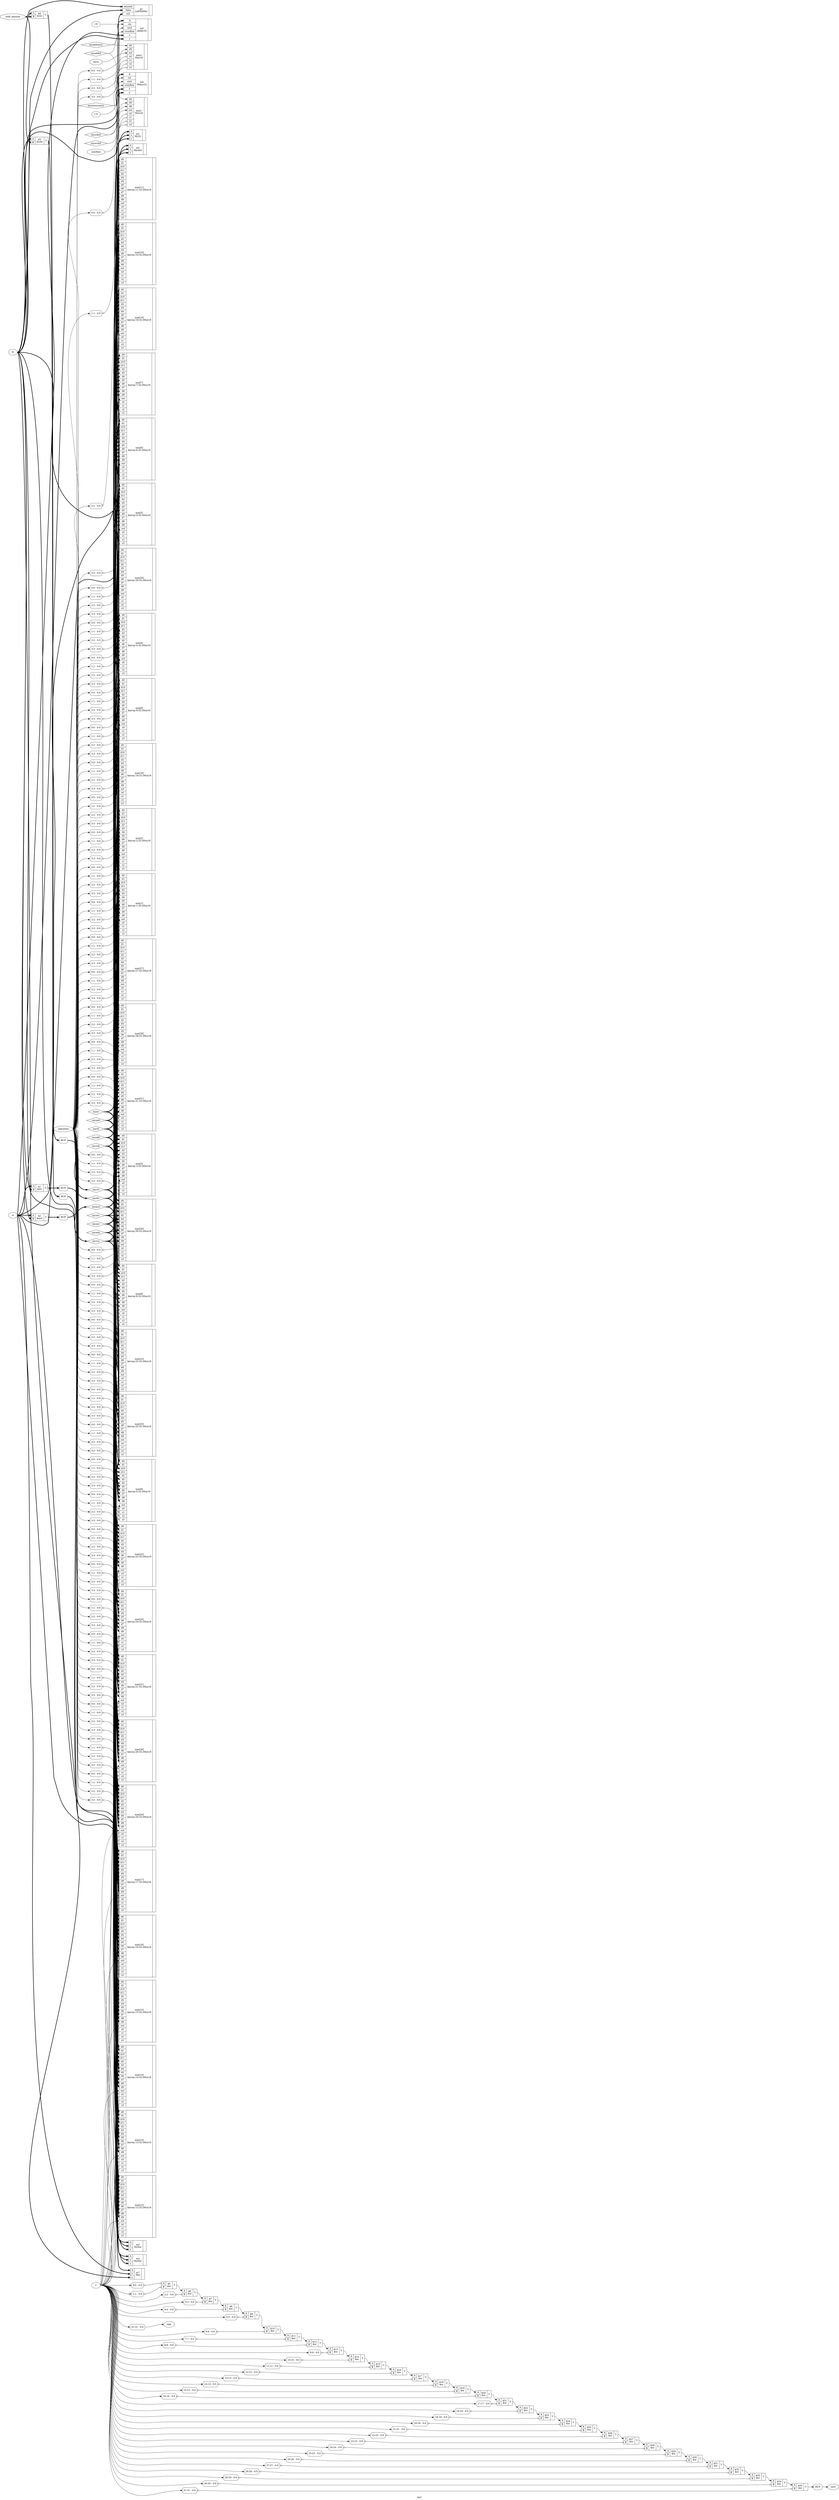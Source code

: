 digraph "ALU" {
label="ALU";
rankdir="LR";
remincross=true;
n37 [ shape=diamond, label="myminuscarry", color="black", fontcolor="black" ];
n38 [ shape=diamond, label="myaddcarry", color="black", fontcolor="black" ];
n39 [ shape=diamond, label="mymulof", color="black", fontcolor="black" ];
n40 [ shape=diamond, label="mysubof", color="black", fontcolor="black" ];
n41 [ shape=diamond, label="myaddof", color="black", fontcolor="black" ];
n42 [ shape=diamond, label="mysll", color="black", fontcolor="black" ];
n43 [ shape=diamond, label="mysrl", color="black", fontcolor="black" ];
n44 [ shape=diamond, label="mysra", color="black", fontcolor="black" ];
n45 [ shape=diamond, label="mymul", color="black", fontcolor="black" ];
n46 [ shape=diamond, label="mydiv", color="black", fontcolor="black" ];
n47 [ shape=diamond, label="mymin", color="black", fontcolor="black" ];
n48 [ shape=diamond, label="mysub", color="black", fontcolor="black" ];
n49 [ shape=diamond, label="myadd", color="black", fontcolor="black" ];
n50 [ shape=diamond, label="mynor", color="black", fontcolor="black" ];
n51 [ shape=diamond, label="myxor", color="black", fontcolor="black" ];
n52 [ shape=diamond, label="myand", color="black", fontcolor="black" ];
n53 [ shape=diamond, label="myor", color="black", fontcolor="black" ];
n54 [ shape=octagon, label="overflow", color="black", fontcolor="black" ];
n55 [ shape=octagon, label="carry", color="black", fontcolor="black" ];
n56 [ shape=octagon, label="sign", color="black", fontcolor="black" ];
n57 [ shape=octagon, label="zero", color="black", fontcolor="black" ];
n58 [ shape=octagon, label="C", color="black", fontcolor="black" ];
n59 [ shape=octagon, label="shift_amount", color="black", fontcolor="black" ];
n60 [ shape=octagon, label="operation", color="black", fontcolor="black" ];
n61 [ shape=octagon, label="B", color="black", fontcolor="black" ];
n62 [ shape=octagon, label="A", color="black", fontcolor="black" ];
c80 [ shape=record, label="{{<p63> d0|<p64> d1|<p65> d10|<p66> d11|<p67> d2|<p68> d3|<p69> d4|<p70> d5|<p71> d6|<p72> d7|<p73> d8|<p74> d9|<p75> out|<p76> s0|<p77> s1|<p78> s2|<p79> s3}|mm[31]\n$array:31:32:\\Mux16|{}}" ];
x0 [ shape=record, style=rounded, label="<s0> 3:3 - 0:0 " ];
x0:e -> c80:p79:w [arrowhead=odiamond, arrowtail=odiamond, dir=both, color="black", label=""];
x1 [ shape=record, style=rounded, label="<s0> 2:2 - 0:0 " ];
x1:e -> c80:p78:w [arrowhead=odiamond, arrowtail=odiamond, dir=both, color="black", label=""];
x2 [ shape=record, style=rounded, label="<s0> 1:1 - 0:0 " ];
x2:e -> c80:p77:w [arrowhead=odiamond, arrowtail=odiamond, dir=both, color="black", label=""];
x3 [ shape=record, style=rounded, label="<s0> 0:0 - 0:0 " ];
x3:e -> c80:p76:w [arrowhead=odiamond, arrowtail=odiamond, dir=both, color="black", label=""];
c81 [ shape=record, label="{{<p63> d0|<p64> d1|<p65> d10|<p66> d11|<p67> d2|<p68> d3|<p69> d4|<p70> d5|<p71> d6|<p72> d7|<p73> d8|<p74> d9|<p75> out|<p76> s0|<p77> s1|<p78> s2|<p79> s3}|mm[30]\n$array:30:32:\\Mux16|{}}" ];
x4 [ shape=record, style=rounded, label="<s0> 3:3 - 0:0 " ];
x4:e -> c81:p79:w [arrowhead=odiamond, arrowtail=odiamond, dir=both, color="black", label=""];
x5 [ shape=record, style=rounded, label="<s0> 2:2 - 0:0 " ];
x5:e -> c81:p78:w [arrowhead=odiamond, arrowtail=odiamond, dir=both, color="black", label=""];
x6 [ shape=record, style=rounded, label="<s0> 1:1 - 0:0 " ];
x6:e -> c81:p77:w [arrowhead=odiamond, arrowtail=odiamond, dir=both, color="black", label=""];
x7 [ shape=record, style=rounded, label="<s0> 0:0 - 0:0 " ];
x7:e -> c81:p76:w [arrowhead=odiamond, arrowtail=odiamond, dir=both, color="black", label=""];
c82 [ shape=record, label="{{<p63> d0|<p64> d1|<p65> d10|<p66> d11|<p67> d2|<p68> d3|<p69> d4|<p70> d5|<p71> d6|<p72> d7|<p73> d8|<p74> d9|<p75> out|<p76> s0|<p77> s1|<p78> s2|<p79> s3}|mm[29]\n$array:29:32:\\Mux16|{}}" ];
x8 [ shape=record, style=rounded, label="<s0> 3:3 - 0:0 " ];
x8:e -> c82:p79:w [arrowhead=odiamond, arrowtail=odiamond, dir=both, color="black", label=""];
x9 [ shape=record, style=rounded, label="<s0> 2:2 - 0:0 " ];
x9:e -> c82:p78:w [arrowhead=odiamond, arrowtail=odiamond, dir=both, color="black", label=""];
x10 [ shape=record, style=rounded, label="<s0> 1:1 - 0:0 " ];
x10:e -> c82:p77:w [arrowhead=odiamond, arrowtail=odiamond, dir=both, color="black", label=""];
x11 [ shape=record, style=rounded, label="<s0> 0:0 - 0:0 " ];
x11:e -> c82:p76:w [arrowhead=odiamond, arrowtail=odiamond, dir=both, color="black", label=""];
c83 [ shape=record, label="{{<p63> d0|<p64> d1|<p65> d10|<p66> d11|<p67> d2|<p68> d3|<p69> d4|<p70> d5|<p71> d6|<p72> d7|<p73> d8|<p74> d9|<p75> out|<p76> s0|<p77> s1|<p78> s2|<p79> s3}|mm[28]\n$array:28:32:\\Mux16|{}}" ];
x12 [ shape=record, style=rounded, label="<s0> 3:3 - 0:0 " ];
x12:e -> c83:p79:w [arrowhead=odiamond, arrowtail=odiamond, dir=both, color="black", label=""];
x13 [ shape=record, style=rounded, label="<s0> 2:2 - 0:0 " ];
x13:e -> c83:p78:w [arrowhead=odiamond, arrowtail=odiamond, dir=both, color="black", label=""];
x14 [ shape=record, style=rounded, label="<s0> 1:1 - 0:0 " ];
x14:e -> c83:p77:w [arrowhead=odiamond, arrowtail=odiamond, dir=both, color="black", label=""];
x15 [ shape=record, style=rounded, label="<s0> 0:0 - 0:0 " ];
x15:e -> c83:p76:w [arrowhead=odiamond, arrowtail=odiamond, dir=both, color="black", label=""];
c84 [ shape=record, label="{{<p63> d0|<p64> d1|<p65> d10|<p66> d11|<p67> d2|<p68> d3|<p69> d4|<p70> d5|<p71> d6|<p72> d7|<p73> d8|<p74> d9|<p75> out|<p76> s0|<p77> s1|<p78> s2|<p79> s3}|mm[27]\n$array:27:32:\\Mux16|{}}" ];
x16 [ shape=record, style=rounded, label="<s0> 3:3 - 0:0 " ];
x16:e -> c84:p79:w [arrowhead=odiamond, arrowtail=odiamond, dir=both, color="black", label=""];
x17 [ shape=record, style=rounded, label="<s0> 2:2 - 0:0 " ];
x17:e -> c84:p78:w [arrowhead=odiamond, arrowtail=odiamond, dir=both, color="black", label=""];
x18 [ shape=record, style=rounded, label="<s0> 1:1 - 0:0 " ];
x18:e -> c84:p77:w [arrowhead=odiamond, arrowtail=odiamond, dir=both, color="black", label=""];
x19 [ shape=record, style=rounded, label="<s0> 0:0 - 0:0 " ];
x19:e -> c84:p76:w [arrowhead=odiamond, arrowtail=odiamond, dir=both, color="black", label=""];
c85 [ shape=record, label="{{<p63> d0|<p64> d1|<p65> d10|<p66> d11|<p67> d2|<p68> d3|<p69> d4|<p70> d5|<p71> d6|<p72> d7|<p73> d8|<p74> d9|<p75> out|<p76> s0|<p77> s1|<p78> s2|<p79> s3}|mm[26]\n$array:26:32:\\Mux16|{}}" ];
x20 [ shape=record, style=rounded, label="<s0> 3:3 - 0:0 " ];
x20:e -> c85:p79:w [arrowhead=odiamond, arrowtail=odiamond, dir=both, color="black", label=""];
x21 [ shape=record, style=rounded, label="<s0> 2:2 - 0:0 " ];
x21:e -> c85:p78:w [arrowhead=odiamond, arrowtail=odiamond, dir=both, color="black", label=""];
x22 [ shape=record, style=rounded, label="<s0> 1:1 - 0:0 " ];
x22:e -> c85:p77:w [arrowhead=odiamond, arrowtail=odiamond, dir=both, color="black", label=""];
x23 [ shape=record, style=rounded, label="<s0> 0:0 - 0:0 " ];
x23:e -> c85:p76:w [arrowhead=odiamond, arrowtail=odiamond, dir=both, color="black", label=""];
c86 [ shape=record, label="{{<p63> d0|<p64> d1|<p65> d10|<p66> d11|<p67> d2|<p68> d3|<p69> d4|<p70> d5|<p71> d6|<p72> d7|<p73> d8|<p74> d9|<p75> out|<p76> s0|<p77> s1|<p78> s2|<p79> s3}|mm[25]\n$array:25:32:\\Mux16|{}}" ];
x24 [ shape=record, style=rounded, label="<s0> 3:3 - 0:0 " ];
x24:e -> c86:p79:w [arrowhead=odiamond, arrowtail=odiamond, dir=both, color="black", label=""];
x25 [ shape=record, style=rounded, label="<s0> 2:2 - 0:0 " ];
x25:e -> c86:p78:w [arrowhead=odiamond, arrowtail=odiamond, dir=both, color="black", label=""];
x26 [ shape=record, style=rounded, label="<s0> 1:1 - 0:0 " ];
x26:e -> c86:p77:w [arrowhead=odiamond, arrowtail=odiamond, dir=both, color="black", label=""];
x27 [ shape=record, style=rounded, label="<s0> 0:0 - 0:0 " ];
x27:e -> c86:p76:w [arrowhead=odiamond, arrowtail=odiamond, dir=both, color="black", label=""];
c87 [ shape=record, label="{{<p63> d0|<p64> d1|<p65> d10|<p66> d11|<p67> d2|<p68> d3|<p69> d4|<p70> d5|<p71> d6|<p72> d7|<p73> d8|<p74> d9|<p75> out|<p76> s0|<p77> s1|<p78> s2|<p79> s3}|mm[24]\n$array:24:32:\\Mux16|{}}" ];
x28 [ shape=record, style=rounded, label="<s0> 3:3 - 0:0 " ];
x28:e -> c87:p79:w [arrowhead=odiamond, arrowtail=odiamond, dir=both, color="black", label=""];
x29 [ shape=record, style=rounded, label="<s0> 2:2 - 0:0 " ];
x29:e -> c87:p78:w [arrowhead=odiamond, arrowtail=odiamond, dir=both, color="black", label=""];
x30 [ shape=record, style=rounded, label="<s0> 1:1 - 0:0 " ];
x30:e -> c87:p77:w [arrowhead=odiamond, arrowtail=odiamond, dir=both, color="black", label=""];
x31 [ shape=record, style=rounded, label="<s0> 0:0 - 0:0 " ];
x31:e -> c87:p76:w [arrowhead=odiamond, arrowtail=odiamond, dir=both, color="black", label=""];
c88 [ shape=record, label="{{<p63> d0|<p64> d1|<p65> d10|<p66> d11|<p67> d2|<p68> d3|<p69> d4|<p70> d5|<p71> d6|<p72> d7|<p73> d8|<p74> d9|<p75> out|<p76> s0|<p77> s1|<p78> s2|<p79> s3}|mm[23]\n$array:23:32:\\Mux16|{}}" ];
x32 [ shape=record, style=rounded, label="<s0> 3:3 - 0:0 " ];
x32:e -> c88:p79:w [arrowhead=odiamond, arrowtail=odiamond, dir=both, color="black", label=""];
x33 [ shape=record, style=rounded, label="<s0> 2:2 - 0:0 " ];
x33:e -> c88:p78:w [arrowhead=odiamond, arrowtail=odiamond, dir=both, color="black", label=""];
x34 [ shape=record, style=rounded, label="<s0> 1:1 - 0:0 " ];
x34:e -> c88:p77:w [arrowhead=odiamond, arrowtail=odiamond, dir=both, color="black", label=""];
x35 [ shape=record, style=rounded, label="<s0> 0:0 - 0:0 " ];
x35:e -> c88:p76:w [arrowhead=odiamond, arrowtail=odiamond, dir=both, color="black", label=""];
c89 [ shape=record, label="{{<p63> d0|<p64> d1|<p65> d10|<p66> d11|<p67> d2|<p68> d3|<p69> d4|<p70> d5|<p71> d6|<p72> d7|<p73> d8|<p74> d9|<p75> out|<p76> s0|<p77> s1|<p78> s2|<p79> s3}|mm[22]\n$array:22:32:\\Mux16|{}}" ];
x36 [ shape=record, style=rounded, label="<s0> 3:3 - 0:0 " ];
x36:e -> c89:p79:w [arrowhead=odiamond, arrowtail=odiamond, dir=both, color="black", label=""];
x37 [ shape=record, style=rounded, label="<s0> 2:2 - 0:0 " ];
x37:e -> c89:p78:w [arrowhead=odiamond, arrowtail=odiamond, dir=both, color="black", label=""];
x38 [ shape=record, style=rounded, label="<s0> 1:1 - 0:0 " ];
x38:e -> c89:p77:w [arrowhead=odiamond, arrowtail=odiamond, dir=both, color="black", label=""];
x39 [ shape=record, style=rounded, label="<s0> 0:0 - 0:0 " ];
x39:e -> c89:p76:w [arrowhead=odiamond, arrowtail=odiamond, dir=both, color="black", label=""];
c90 [ shape=record, label="{{<p63> d0|<p64> d1|<p65> d10|<p66> d11|<p67> d2|<p68> d3|<p69> d4|<p70> d5|<p71> d6|<p72> d7|<p73> d8|<p74> d9|<p75> out|<p76> s0|<p77> s1|<p78> s2|<p79> s3}|mm[21]\n$array:21:32:\\Mux16|{}}" ];
x40 [ shape=record, style=rounded, label="<s0> 3:3 - 0:0 " ];
x40:e -> c90:p79:w [arrowhead=odiamond, arrowtail=odiamond, dir=both, color="black", label=""];
x41 [ shape=record, style=rounded, label="<s0> 2:2 - 0:0 " ];
x41:e -> c90:p78:w [arrowhead=odiamond, arrowtail=odiamond, dir=both, color="black", label=""];
x42 [ shape=record, style=rounded, label="<s0> 1:1 - 0:0 " ];
x42:e -> c90:p77:w [arrowhead=odiamond, arrowtail=odiamond, dir=both, color="black", label=""];
x43 [ shape=record, style=rounded, label="<s0> 0:0 - 0:0 " ];
x43:e -> c90:p76:w [arrowhead=odiamond, arrowtail=odiamond, dir=both, color="black", label=""];
c91 [ shape=record, label="{{<p63> d0|<p64> d1|<p65> d10|<p66> d11|<p67> d2|<p68> d3|<p69> d4|<p70> d5|<p71> d6|<p72> d7|<p73> d8|<p74> d9|<p75> out|<p76> s0|<p77> s1|<p78> s2|<p79> s3}|mm[20]\n$array:20:32:\\Mux16|{}}" ];
x44 [ shape=record, style=rounded, label="<s0> 3:3 - 0:0 " ];
x44:e -> c91:p79:w [arrowhead=odiamond, arrowtail=odiamond, dir=both, color="black", label=""];
x45 [ shape=record, style=rounded, label="<s0> 2:2 - 0:0 " ];
x45:e -> c91:p78:w [arrowhead=odiamond, arrowtail=odiamond, dir=both, color="black", label=""];
x46 [ shape=record, style=rounded, label="<s0> 1:1 - 0:0 " ];
x46:e -> c91:p77:w [arrowhead=odiamond, arrowtail=odiamond, dir=both, color="black", label=""];
x47 [ shape=record, style=rounded, label="<s0> 0:0 - 0:0 " ];
x47:e -> c91:p76:w [arrowhead=odiamond, arrowtail=odiamond, dir=both, color="black", label=""];
c92 [ shape=record, label="{{<p63> d0|<p64> d1|<p65> d10|<p66> d11|<p67> d2|<p68> d3|<p69> d4|<p70> d5|<p71> d6|<p72> d7|<p73> d8|<p74> d9|<p75> out|<p76> s0|<p77> s1|<p78> s2|<p79> s3}|mm[19]\n$array:19:32:\\Mux16|{}}" ];
x48 [ shape=record, style=rounded, label="<s0> 3:3 - 0:0 " ];
x48:e -> c92:p79:w [arrowhead=odiamond, arrowtail=odiamond, dir=both, color="black", label=""];
x49 [ shape=record, style=rounded, label="<s0> 2:2 - 0:0 " ];
x49:e -> c92:p78:w [arrowhead=odiamond, arrowtail=odiamond, dir=both, color="black", label=""];
x50 [ shape=record, style=rounded, label="<s0> 1:1 - 0:0 " ];
x50:e -> c92:p77:w [arrowhead=odiamond, arrowtail=odiamond, dir=both, color="black", label=""];
x51 [ shape=record, style=rounded, label="<s0> 0:0 - 0:0 " ];
x51:e -> c92:p76:w [arrowhead=odiamond, arrowtail=odiamond, dir=both, color="black", label=""];
c93 [ shape=record, label="{{<p63> d0|<p64> d1|<p65> d10|<p66> d11|<p67> d2|<p68> d3|<p69> d4|<p70> d5|<p71> d6|<p72> d7|<p73> d8|<p74> d9|<p75> out|<p76> s0|<p77> s1|<p78> s2|<p79> s3}|mm[18]\n$array:18:32:\\Mux16|{}}" ];
x52 [ shape=record, style=rounded, label="<s0> 3:3 - 0:0 " ];
x52:e -> c93:p79:w [arrowhead=odiamond, arrowtail=odiamond, dir=both, color="black", label=""];
x53 [ shape=record, style=rounded, label="<s0> 2:2 - 0:0 " ];
x53:e -> c93:p78:w [arrowhead=odiamond, arrowtail=odiamond, dir=both, color="black", label=""];
x54 [ shape=record, style=rounded, label="<s0> 1:1 - 0:0 " ];
x54:e -> c93:p77:w [arrowhead=odiamond, arrowtail=odiamond, dir=both, color="black", label=""];
x55 [ shape=record, style=rounded, label="<s0> 0:0 - 0:0 " ];
x55:e -> c93:p76:w [arrowhead=odiamond, arrowtail=odiamond, dir=both, color="black", label=""];
c94 [ shape=record, label="{{<p63> d0|<p64> d1|<p65> d10|<p66> d11|<p67> d2|<p68> d3|<p69> d4|<p70> d5|<p71> d6|<p72> d7|<p73> d8|<p74> d9|<p75> out|<p76> s0|<p77> s1|<p78> s2|<p79> s3}|mm[17]\n$array:17:32:\\Mux16|{}}" ];
x56 [ shape=record, style=rounded, label="<s0> 3:3 - 0:0 " ];
x56:e -> c94:p79:w [arrowhead=odiamond, arrowtail=odiamond, dir=both, color="black", label=""];
x57 [ shape=record, style=rounded, label="<s0> 2:2 - 0:0 " ];
x57:e -> c94:p78:w [arrowhead=odiamond, arrowtail=odiamond, dir=both, color="black", label=""];
x58 [ shape=record, style=rounded, label="<s0> 1:1 - 0:0 " ];
x58:e -> c94:p77:w [arrowhead=odiamond, arrowtail=odiamond, dir=both, color="black", label=""];
x59 [ shape=record, style=rounded, label="<s0> 0:0 - 0:0 " ];
x59:e -> c94:p76:w [arrowhead=odiamond, arrowtail=odiamond, dir=both, color="black", label=""];
c95 [ shape=record, label="{{<p63> d0|<p64> d1|<p65> d10|<p66> d11|<p67> d2|<p68> d3|<p69> d4|<p70> d5|<p71> d6|<p72> d7|<p73> d8|<p74> d9|<p75> out|<p76> s0|<p77> s1|<p78> s2|<p79> s3}|mm[16]\n$array:16:32:\\Mux16|{}}" ];
x60 [ shape=record, style=rounded, label="<s0> 3:3 - 0:0 " ];
x60:e -> c95:p79:w [arrowhead=odiamond, arrowtail=odiamond, dir=both, color="black", label=""];
x61 [ shape=record, style=rounded, label="<s0> 2:2 - 0:0 " ];
x61:e -> c95:p78:w [arrowhead=odiamond, arrowtail=odiamond, dir=both, color="black", label=""];
x62 [ shape=record, style=rounded, label="<s0> 1:1 - 0:0 " ];
x62:e -> c95:p77:w [arrowhead=odiamond, arrowtail=odiamond, dir=both, color="black", label=""];
x63 [ shape=record, style=rounded, label="<s0> 0:0 - 0:0 " ];
x63:e -> c95:p76:w [arrowhead=odiamond, arrowtail=odiamond, dir=both, color="black", label=""];
c96 [ shape=record, label="{{<p63> d0|<p64> d1|<p65> d10|<p66> d11|<p67> d2|<p68> d3|<p69> d4|<p70> d5|<p71> d6|<p72> d7|<p73> d8|<p74> d9|<p75> out|<p76> s0|<p77> s1|<p78> s2|<p79> s3}|mm[15]\n$array:15:32:\\Mux16|{}}" ];
x64 [ shape=record, style=rounded, label="<s0> 3:3 - 0:0 " ];
x64:e -> c96:p79:w [arrowhead=odiamond, arrowtail=odiamond, dir=both, color="black", label=""];
x65 [ shape=record, style=rounded, label="<s0> 2:2 - 0:0 " ];
x65:e -> c96:p78:w [arrowhead=odiamond, arrowtail=odiamond, dir=both, color="black", label=""];
x66 [ shape=record, style=rounded, label="<s0> 1:1 - 0:0 " ];
x66:e -> c96:p77:w [arrowhead=odiamond, arrowtail=odiamond, dir=both, color="black", label=""];
x67 [ shape=record, style=rounded, label="<s0> 0:0 - 0:0 " ];
x67:e -> c96:p76:w [arrowhead=odiamond, arrowtail=odiamond, dir=both, color="black", label=""];
c97 [ shape=record, label="{{<p63> d0|<p64> d1|<p65> d10|<p66> d11|<p67> d2|<p68> d3|<p69> d4|<p70> d5|<p71> d6|<p72> d7|<p73> d8|<p74> d9|<p75> out|<p76> s0|<p77> s1|<p78> s2|<p79> s3}|mm[14]\n$array:14:32:\\Mux16|{}}" ];
x68 [ shape=record, style=rounded, label="<s0> 3:3 - 0:0 " ];
x68:e -> c97:p79:w [arrowhead=odiamond, arrowtail=odiamond, dir=both, color="black", label=""];
x69 [ shape=record, style=rounded, label="<s0> 2:2 - 0:0 " ];
x69:e -> c97:p78:w [arrowhead=odiamond, arrowtail=odiamond, dir=both, color="black", label=""];
x70 [ shape=record, style=rounded, label="<s0> 1:1 - 0:0 " ];
x70:e -> c97:p77:w [arrowhead=odiamond, arrowtail=odiamond, dir=both, color="black", label=""];
x71 [ shape=record, style=rounded, label="<s0> 0:0 - 0:0 " ];
x71:e -> c97:p76:w [arrowhead=odiamond, arrowtail=odiamond, dir=both, color="black", label=""];
c98 [ shape=record, label="{{<p63> d0|<p64> d1|<p65> d10|<p66> d11|<p67> d2|<p68> d3|<p69> d4|<p70> d5|<p71> d6|<p72> d7|<p73> d8|<p74> d9|<p75> out|<p76> s0|<p77> s1|<p78> s2|<p79> s3}|mm[13]\n$array:13:32:\\Mux16|{}}" ];
x72 [ shape=record, style=rounded, label="<s0> 3:3 - 0:0 " ];
x72:e -> c98:p79:w [arrowhead=odiamond, arrowtail=odiamond, dir=both, color="black", label=""];
x73 [ shape=record, style=rounded, label="<s0> 2:2 - 0:0 " ];
x73:e -> c98:p78:w [arrowhead=odiamond, arrowtail=odiamond, dir=both, color="black", label=""];
x74 [ shape=record, style=rounded, label="<s0> 1:1 - 0:0 " ];
x74:e -> c98:p77:w [arrowhead=odiamond, arrowtail=odiamond, dir=both, color="black", label=""];
x75 [ shape=record, style=rounded, label="<s0> 0:0 - 0:0 " ];
x75:e -> c98:p76:w [arrowhead=odiamond, arrowtail=odiamond, dir=both, color="black", label=""];
c99 [ shape=record, label="{{<p63> d0|<p64> d1|<p65> d10|<p66> d11|<p67> d2|<p68> d3|<p69> d4|<p70> d5|<p71> d6|<p72> d7|<p73> d8|<p74> d9|<p75> out|<p76> s0|<p77> s1|<p78> s2|<p79> s3}|mm[12]\n$array:12:32:\\Mux16|{}}" ];
x76 [ shape=record, style=rounded, label="<s0> 3:3 - 0:0 " ];
x76:e -> c99:p79:w [arrowhead=odiamond, arrowtail=odiamond, dir=both, color="black", label=""];
x77 [ shape=record, style=rounded, label="<s0> 2:2 - 0:0 " ];
x77:e -> c99:p78:w [arrowhead=odiamond, arrowtail=odiamond, dir=both, color="black", label=""];
x78 [ shape=record, style=rounded, label="<s0> 1:1 - 0:0 " ];
x78:e -> c99:p77:w [arrowhead=odiamond, arrowtail=odiamond, dir=both, color="black", label=""];
x79 [ shape=record, style=rounded, label="<s0> 0:0 - 0:0 " ];
x79:e -> c99:p76:w [arrowhead=odiamond, arrowtail=odiamond, dir=both, color="black", label=""];
c100 [ shape=record, label="{{<p63> d0|<p64> d1|<p65> d10|<p66> d11|<p67> d2|<p68> d3|<p69> d4|<p70> d5|<p71> d6|<p72> d7|<p73> d8|<p74> d9|<p75> out|<p76> s0|<p77> s1|<p78> s2|<p79> s3}|mm[11]\n$array:11:32:\\Mux16|{}}" ];
x80 [ shape=record, style=rounded, label="<s0> 3:3 - 0:0 " ];
x80:e -> c100:p79:w [arrowhead=odiamond, arrowtail=odiamond, dir=both, color="black", label=""];
x81 [ shape=record, style=rounded, label="<s0> 2:2 - 0:0 " ];
x81:e -> c100:p78:w [arrowhead=odiamond, arrowtail=odiamond, dir=both, color="black", label=""];
x82 [ shape=record, style=rounded, label="<s0> 1:1 - 0:0 " ];
x82:e -> c100:p77:w [arrowhead=odiamond, arrowtail=odiamond, dir=both, color="black", label=""];
x83 [ shape=record, style=rounded, label="<s0> 0:0 - 0:0 " ];
x83:e -> c100:p76:w [arrowhead=odiamond, arrowtail=odiamond, dir=both, color="black", label=""];
c101 [ shape=record, label="{{<p63> d0|<p64> d1|<p65> d10|<p66> d11|<p67> d2|<p68> d3|<p69> d4|<p70> d5|<p71> d6|<p72> d7|<p73> d8|<p74> d9|<p75> out|<p76> s0|<p77> s1|<p78> s2|<p79> s3}|mm[10]\n$array:10:32:\\Mux16|{}}" ];
x84 [ shape=record, style=rounded, label="<s0> 3:3 - 0:0 " ];
x84:e -> c101:p79:w [arrowhead=odiamond, arrowtail=odiamond, dir=both, color="black", label=""];
x85 [ shape=record, style=rounded, label="<s0> 2:2 - 0:0 " ];
x85:e -> c101:p78:w [arrowhead=odiamond, arrowtail=odiamond, dir=both, color="black", label=""];
x86 [ shape=record, style=rounded, label="<s0> 1:1 - 0:0 " ];
x86:e -> c101:p77:w [arrowhead=odiamond, arrowtail=odiamond, dir=both, color="black", label=""];
x87 [ shape=record, style=rounded, label="<s0> 0:0 - 0:0 " ];
x87:e -> c101:p76:w [arrowhead=odiamond, arrowtail=odiamond, dir=both, color="black", label=""];
c102 [ shape=record, label="{{<p63> d0|<p64> d1|<p65> d10|<p66> d11|<p67> d2|<p68> d3|<p69> d4|<p70> d5|<p71> d6|<p72> d7|<p73> d8|<p74> d9|<p75> out|<p76> s0|<p77> s1|<p78> s2|<p79> s3}|mm[9]\n$array:9:32:\\Mux16|{}}" ];
x88 [ shape=record, style=rounded, label="<s0> 3:3 - 0:0 " ];
x88:e -> c102:p79:w [arrowhead=odiamond, arrowtail=odiamond, dir=both, color="black", label=""];
x89 [ shape=record, style=rounded, label="<s0> 2:2 - 0:0 " ];
x89:e -> c102:p78:w [arrowhead=odiamond, arrowtail=odiamond, dir=both, color="black", label=""];
x90 [ shape=record, style=rounded, label="<s0> 1:1 - 0:0 " ];
x90:e -> c102:p77:w [arrowhead=odiamond, arrowtail=odiamond, dir=both, color="black", label=""];
x91 [ shape=record, style=rounded, label="<s0> 0:0 - 0:0 " ];
x91:e -> c102:p76:w [arrowhead=odiamond, arrowtail=odiamond, dir=both, color="black", label=""];
c103 [ shape=record, label="{{<p63> d0|<p64> d1|<p65> d10|<p66> d11|<p67> d2|<p68> d3|<p69> d4|<p70> d5|<p71> d6|<p72> d7|<p73> d8|<p74> d9|<p75> out|<p76> s0|<p77> s1|<p78> s2|<p79> s3}|mm[8]\n$array:8:32:\\Mux16|{}}" ];
x92 [ shape=record, style=rounded, label="<s0> 3:3 - 0:0 " ];
x92:e -> c103:p79:w [arrowhead=odiamond, arrowtail=odiamond, dir=both, color="black", label=""];
x93 [ shape=record, style=rounded, label="<s0> 2:2 - 0:0 " ];
x93:e -> c103:p78:w [arrowhead=odiamond, arrowtail=odiamond, dir=both, color="black", label=""];
x94 [ shape=record, style=rounded, label="<s0> 1:1 - 0:0 " ];
x94:e -> c103:p77:w [arrowhead=odiamond, arrowtail=odiamond, dir=both, color="black", label=""];
x95 [ shape=record, style=rounded, label="<s0> 0:0 - 0:0 " ];
x95:e -> c103:p76:w [arrowhead=odiamond, arrowtail=odiamond, dir=both, color="black", label=""];
c104 [ shape=record, label="{{<p63> d0|<p64> d1|<p65> d10|<p66> d11|<p67> d2|<p68> d3|<p69> d4|<p70> d5|<p71> d6|<p72> d7|<p73> d8|<p74> d9|<p75> out|<p76> s0|<p77> s1|<p78> s2|<p79> s3}|mm[7]\n$array:7:32:\\Mux16|{}}" ];
x96 [ shape=record, style=rounded, label="<s0> 3:3 - 0:0 " ];
x96:e -> c104:p79:w [arrowhead=odiamond, arrowtail=odiamond, dir=both, color="black", label=""];
x97 [ shape=record, style=rounded, label="<s0> 2:2 - 0:0 " ];
x97:e -> c104:p78:w [arrowhead=odiamond, arrowtail=odiamond, dir=both, color="black", label=""];
x98 [ shape=record, style=rounded, label="<s0> 1:1 - 0:0 " ];
x98:e -> c104:p77:w [arrowhead=odiamond, arrowtail=odiamond, dir=both, color="black", label=""];
x99 [ shape=record, style=rounded, label="<s0> 0:0 - 0:0 " ];
x99:e -> c104:p76:w [arrowhead=odiamond, arrowtail=odiamond, dir=both, color="black", label=""];
c105 [ shape=record, label="{{<p63> d0|<p64> d1|<p65> d10|<p66> d11|<p67> d2|<p68> d3|<p69> d4|<p70> d5|<p71> d6|<p72> d7|<p73> d8|<p74> d9|<p75> out|<p76> s0|<p77> s1|<p78> s2|<p79> s3}|mm[6]\n$array:6:32:\\Mux16|{}}" ];
x100 [ shape=record, style=rounded, label="<s0> 3:3 - 0:0 " ];
x100:e -> c105:p79:w [arrowhead=odiamond, arrowtail=odiamond, dir=both, color="black", label=""];
x101 [ shape=record, style=rounded, label="<s0> 2:2 - 0:0 " ];
x101:e -> c105:p78:w [arrowhead=odiamond, arrowtail=odiamond, dir=both, color="black", label=""];
x102 [ shape=record, style=rounded, label="<s0> 1:1 - 0:0 " ];
x102:e -> c105:p77:w [arrowhead=odiamond, arrowtail=odiamond, dir=both, color="black", label=""];
x103 [ shape=record, style=rounded, label="<s0> 0:0 - 0:0 " ];
x103:e -> c105:p76:w [arrowhead=odiamond, arrowtail=odiamond, dir=both, color="black", label=""];
c106 [ shape=record, label="{{<p63> d0|<p64> d1|<p65> d10|<p66> d11|<p67> d2|<p68> d3|<p69> d4|<p70> d5|<p71> d6|<p72> d7|<p73> d8|<p74> d9|<p75> out|<p76> s0|<p77> s1|<p78> s2|<p79> s3}|mm[5]\n$array:5:32:\\Mux16|{}}" ];
x104 [ shape=record, style=rounded, label="<s0> 3:3 - 0:0 " ];
x104:e -> c106:p79:w [arrowhead=odiamond, arrowtail=odiamond, dir=both, color="black", label=""];
x105 [ shape=record, style=rounded, label="<s0> 2:2 - 0:0 " ];
x105:e -> c106:p78:w [arrowhead=odiamond, arrowtail=odiamond, dir=both, color="black", label=""];
x106 [ shape=record, style=rounded, label="<s0> 1:1 - 0:0 " ];
x106:e -> c106:p77:w [arrowhead=odiamond, arrowtail=odiamond, dir=both, color="black", label=""];
x107 [ shape=record, style=rounded, label="<s0> 0:0 - 0:0 " ];
x107:e -> c106:p76:w [arrowhead=odiamond, arrowtail=odiamond, dir=both, color="black", label=""];
c107 [ shape=record, label="{{<p63> d0|<p64> d1|<p65> d10|<p66> d11|<p67> d2|<p68> d3|<p69> d4|<p70> d5|<p71> d6|<p72> d7|<p73> d8|<p74> d9|<p75> out|<p76> s0|<p77> s1|<p78> s2|<p79> s3}|mm[4]\n$array:4:32:\\Mux16|{}}" ];
x108 [ shape=record, style=rounded, label="<s0> 3:3 - 0:0 " ];
x108:e -> c107:p79:w [arrowhead=odiamond, arrowtail=odiamond, dir=both, color="black", label=""];
x109 [ shape=record, style=rounded, label="<s0> 2:2 - 0:0 " ];
x109:e -> c107:p78:w [arrowhead=odiamond, arrowtail=odiamond, dir=both, color="black", label=""];
x110 [ shape=record, style=rounded, label="<s0> 1:1 - 0:0 " ];
x110:e -> c107:p77:w [arrowhead=odiamond, arrowtail=odiamond, dir=both, color="black", label=""];
x111 [ shape=record, style=rounded, label="<s0> 0:0 - 0:0 " ];
x111:e -> c107:p76:w [arrowhead=odiamond, arrowtail=odiamond, dir=both, color="black", label=""];
c108 [ shape=record, label="{{<p63> d0|<p64> d1|<p65> d10|<p66> d11|<p67> d2|<p68> d3|<p69> d4|<p70> d5|<p71> d6|<p72> d7|<p73> d8|<p74> d9|<p75> out|<p76> s0|<p77> s1|<p78> s2|<p79> s3}|mm[3]\n$array:3:32:\\Mux16|{}}" ];
x112 [ shape=record, style=rounded, label="<s0> 3:3 - 0:0 " ];
x112:e -> c108:p79:w [arrowhead=odiamond, arrowtail=odiamond, dir=both, color="black", label=""];
x113 [ shape=record, style=rounded, label="<s0> 2:2 - 0:0 " ];
x113:e -> c108:p78:w [arrowhead=odiamond, arrowtail=odiamond, dir=both, color="black", label=""];
x114 [ shape=record, style=rounded, label="<s0> 1:1 - 0:0 " ];
x114:e -> c108:p77:w [arrowhead=odiamond, arrowtail=odiamond, dir=both, color="black", label=""];
x115 [ shape=record, style=rounded, label="<s0> 0:0 - 0:0 " ];
x115:e -> c108:p76:w [arrowhead=odiamond, arrowtail=odiamond, dir=both, color="black", label=""];
c109 [ shape=record, label="{{<p63> d0|<p64> d1|<p65> d10|<p66> d11|<p67> d2|<p68> d3|<p69> d4|<p70> d5|<p71> d6|<p72> d7|<p73> d8|<p74> d9|<p75> out|<p76> s0|<p77> s1|<p78> s2|<p79> s3}|mm[2]\n$array:2:32:\\Mux16|{}}" ];
x116 [ shape=record, style=rounded, label="<s0> 3:3 - 0:0 " ];
x116:e -> c109:p79:w [arrowhead=odiamond, arrowtail=odiamond, dir=both, color="black", label=""];
x117 [ shape=record, style=rounded, label="<s0> 2:2 - 0:0 " ];
x117:e -> c109:p78:w [arrowhead=odiamond, arrowtail=odiamond, dir=both, color="black", label=""];
x118 [ shape=record, style=rounded, label="<s0> 1:1 - 0:0 " ];
x118:e -> c109:p77:w [arrowhead=odiamond, arrowtail=odiamond, dir=both, color="black", label=""];
x119 [ shape=record, style=rounded, label="<s0> 0:0 - 0:0 " ];
x119:e -> c109:p76:w [arrowhead=odiamond, arrowtail=odiamond, dir=both, color="black", label=""];
c110 [ shape=record, label="{{<p63> d0|<p64> d1|<p65> d10|<p66> d11|<p67> d2|<p68> d3|<p69> d4|<p70> d5|<p71> d6|<p72> d7|<p73> d8|<p74> d9|<p75> out|<p76> s0|<p77> s1|<p78> s2|<p79> s3}|mm[1]\n$array:1:32:\\Mux16|{}}" ];
x120 [ shape=record, style=rounded, label="<s0> 3:3 - 0:0 " ];
x120:e -> c110:p79:w [arrowhead=odiamond, arrowtail=odiamond, dir=both, color="black", label=""];
x121 [ shape=record, style=rounded, label="<s0> 2:2 - 0:0 " ];
x121:e -> c110:p78:w [arrowhead=odiamond, arrowtail=odiamond, dir=both, color="black", label=""];
x122 [ shape=record, style=rounded, label="<s0> 1:1 - 0:0 " ];
x122:e -> c110:p77:w [arrowhead=odiamond, arrowtail=odiamond, dir=both, color="black", label=""];
x123 [ shape=record, style=rounded, label="<s0> 0:0 - 0:0 " ];
x123:e -> c110:p76:w [arrowhead=odiamond, arrowtail=odiamond, dir=both, color="black", label=""];
c111 [ shape=record, label="{{<p63> d0|<p64> d1|<p65> d10|<p66> d11|<p67> d2|<p68> d3|<p69> d4|<p70> d5|<p71> d6|<p72> d7|<p73> d8|<p74> d9|<p75> out|<p76> s0|<p77> s1|<p78> s2|<p79> s3}|mm[0]\n$array:0:32:\\Mux16|{}}" ];
x124 [ shape=record, style=rounded, label="<s0> 3:3 - 0:0 " ];
x124:e -> c111:p79:w [arrowhead=odiamond, arrowtail=odiamond, dir=both, color="black", label=""];
x125 [ shape=record, style=rounded, label="<s0> 2:2 - 0:0 " ];
x125:e -> c111:p78:w [arrowhead=odiamond, arrowtail=odiamond, dir=both, color="black", label=""];
x126 [ shape=record, style=rounded, label="<s0> 1:1 - 0:0 " ];
x126:e -> c111:p77:w [arrowhead=odiamond, arrowtail=odiamond, dir=both, color="black", label=""];
x127 [ shape=record, style=rounded, label="<s0> 0:0 - 0:0 " ];
x127:e -> c111:p76:w [arrowhead=odiamond, arrowtail=odiamond, dir=both, color="black", label=""];
c113 [ shape=record, label="{{<p62> A|<p61> B}|$35\n$or|{<p112> Y}}" ];
x128 [ shape=record, style=rounded, label="<s0> 31:31 - 0:0 " ];
x128:e -> c113:p61:w [arrowhead=odiamond, arrowtail=odiamond, dir=both, color="black", label=""];
c114 [ shape=record, label="{{<p62> A|<p61> B}|$34\n$or|{<p112> Y}}" ];
x129 [ shape=record, style=rounded, label="<s0> 30:30 - 0:0 " ];
x129:e -> c114:p61:w [arrowhead=odiamond, arrowtail=odiamond, dir=both, color="black", label=""];
c115 [ shape=record, label="{{<p62> A|<p61> B}|$33\n$or|{<p112> Y}}" ];
x130 [ shape=record, style=rounded, label="<s0> 29:29 - 0:0 " ];
x130:e -> c115:p61:w [arrowhead=odiamond, arrowtail=odiamond, dir=both, color="black", label=""];
c116 [ shape=record, label="{{<p62> A|<p61> B}|$32\n$or|{<p112> Y}}" ];
x131 [ shape=record, style=rounded, label="<s0> 28:28 - 0:0 " ];
x131:e -> c116:p61:w [arrowhead=odiamond, arrowtail=odiamond, dir=both, color="black", label=""];
c117 [ shape=record, label="{{<p62> A|<p61> B}|$31\n$or|{<p112> Y}}" ];
x132 [ shape=record, style=rounded, label="<s0> 27:27 - 0:0 " ];
x132:e -> c117:p61:w [arrowhead=odiamond, arrowtail=odiamond, dir=both, color="black", label=""];
c118 [ shape=record, label="{{<p62> A|<p61> B}|$30\n$or|{<p112> Y}}" ];
x133 [ shape=record, style=rounded, label="<s0> 26:26 - 0:0 " ];
x133:e -> c118:p61:w [arrowhead=odiamond, arrowtail=odiamond, dir=both, color="black", label=""];
c119 [ shape=record, label="{{<p62> A|<p61> B}|$29\n$or|{<p112> Y}}" ];
x134 [ shape=record, style=rounded, label="<s0> 25:25 - 0:0 " ];
x134:e -> c119:p61:w [arrowhead=odiamond, arrowtail=odiamond, dir=both, color="black", label=""];
c120 [ shape=record, label="{{<p62> A|<p61> B}|$28\n$or|{<p112> Y}}" ];
x135 [ shape=record, style=rounded, label="<s0> 24:24 - 0:0 " ];
x135:e -> c120:p61:w [arrowhead=odiamond, arrowtail=odiamond, dir=both, color="black", label=""];
c121 [ shape=record, label="{{<p62> A|<p61> B}|$27\n$or|{<p112> Y}}" ];
x136 [ shape=record, style=rounded, label="<s0> 23:23 - 0:0 " ];
x136:e -> c121:p61:w [arrowhead=odiamond, arrowtail=odiamond, dir=both, color="black", label=""];
c122 [ shape=record, label="{{<p62> A|<p61> B}|$26\n$or|{<p112> Y}}" ];
x137 [ shape=record, style=rounded, label="<s0> 22:22 - 0:0 " ];
x137:e -> c122:p61:w [arrowhead=odiamond, arrowtail=odiamond, dir=both, color="black", label=""];
c123 [ shape=record, label="{{<p62> A|<p61> B}|$25\n$or|{<p112> Y}}" ];
x138 [ shape=record, style=rounded, label="<s0> 21:21 - 0:0 " ];
x138:e -> c123:p61:w [arrowhead=odiamond, arrowtail=odiamond, dir=both, color="black", label=""];
c124 [ shape=record, label="{{<p62> A|<p61> B}|$24\n$or|{<p112> Y}}" ];
x139 [ shape=record, style=rounded, label="<s0> 20:20 - 0:0 " ];
x139:e -> c124:p61:w [arrowhead=odiamond, arrowtail=odiamond, dir=both, color="black", label=""];
c125 [ shape=record, label="{{<p62> A|<p61> B}|$23\n$or|{<p112> Y}}" ];
x140 [ shape=record, style=rounded, label="<s0> 19:19 - 0:0 " ];
x140:e -> c125:p61:w [arrowhead=odiamond, arrowtail=odiamond, dir=both, color="black", label=""];
c126 [ shape=record, label="{{<p62> A|<p61> B}|$22\n$or|{<p112> Y}}" ];
x141 [ shape=record, style=rounded, label="<s0> 18:18 - 0:0 " ];
x141:e -> c126:p61:w [arrowhead=odiamond, arrowtail=odiamond, dir=both, color="black", label=""];
c127 [ shape=record, label="{{<p62> A|<p61> B}|$21\n$or|{<p112> Y}}" ];
x142 [ shape=record, style=rounded, label="<s0> 17:17 - 0:0 " ];
x142:e -> c127:p61:w [arrowhead=odiamond, arrowtail=odiamond, dir=both, color="black", label=""];
c128 [ shape=record, label="{{<p62> A|<p61> B}|$20\n$or|{<p112> Y}}" ];
x143 [ shape=record, style=rounded, label="<s0> 16:16 - 0:0 " ];
x143:e -> c128:p61:w [arrowhead=odiamond, arrowtail=odiamond, dir=both, color="black", label=""];
c129 [ shape=record, label="{{<p62> A|<p61> B}|$19\n$or|{<p112> Y}}" ];
x144 [ shape=record, style=rounded, label="<s0> 15:15 - 0:0 " ];
x144:e -> c129:p61:w [arrowhead=odiamond, arrowtail=odiamond, dir=both, color="black", label=""];
c130 [ shape=record, label="{{<p62> A|<p61> B}|$18\n$or|{<p112> Y}}" ];
x145 [ shape=record, style=rounded, label="<s0> 14:14 - 0:0 " ];
x145:e -> c130:p61:w [arrowhead=odiamond, arrowtail=odiamond, dir=both, color="black", label=""];
c131 [ shape=record, label="{{<p62> A|<p61> B}|$17\n$or|{<p112> Y}}" ];
x146 [ shape=record, style=rounded, label="<s0> 13:13 - 0:0 " ];
x146:e -> c131:p61:w [arrowhead=odiamond, arrowtail=odiamond, dir=both, color="black", label=""];
c132 [ shape=record, label="{{<p62> A|<p61> B}|$16\n$or|{<p112> Y}}" ];
x147 [ shape=record, style=rounded, label="<s0> 12:12 - 0:0 " ];
x147:e -> c132:p61:w [arrowhead=odiamond, arrowtail=odiamond, dir=both, color="black", label=""];
c133 [ shape=record, label="{{<p62> A|<p61> B}|$15\n$or|{<p112> Y}}" ];
x148 [ shape=record, style=rounded, label="<s0> 11:11 - 0:0 " ];
x148:e -> c133:p61:w [arrowhead=odiamond, arrowtail=odiamond, dir=both, color="black", label=""];
c134 [ shape=record, label="{{<p62> A|<p61> B}|$14\n$or|{<p112> Y}}" ];
x149 [ shape=record, style=rounded, label="<s0> 10:10 - 0:0 " ];
x149:e -> c134:p61:w [arrowhead=odiamond, arrowtail=odiamond, dir=both, color="black", label=""];
c135 [ shape=record, label="{{<p62> A|<p61> B}|$13\n$or|{<p112> Y}}" ];
x150 [ shape=record, style=rounded, label="<s0> 9:9 - 0:0 " ];
x150:e -> c135:p61:w [arrowhead=odiamond, arrowtail=odiamond, dir=both, color="black", label=""];
c136 [ shape=record, label="{{<p62> A|<p61> B}|$12\n$or|{<p112> Y}}" ];
x151 [ shape=record, style=rounded, label="<s0> 8:8 - 0:0 " ];
x151:e -> c136:p61:w [arrowhead=odiamond, arrowtail=odiamond, dir=both, color="black", label=""];
c137 [ shape=record, label="{{<p62> A|<p61> B}|$11\n$or|{<p112> Y}}" ];
x152 [ shape=record, style=rounded, label="<s0> 7:7 - 0:0 " ];
x152:e -> c137:p61:w [arrowhead=odiamond, arrowtail=odiamond, dir=both, color="black", label=""];
c138 [ shape=record, label="{{<p62> A|<p61> B}|$10\n$or|{<p112> Y}}" ];
x153 [ shape=record, style=rounded, label="<s0> 6:6 - 0:0 " ];
x153:e -> c138:p61:w [arrowhead=odiamond, arrowtail=odiamond, dir=both, color="black", label=""];
c139 [ shape=record, label="{{<p62> A|<p61> B}|$9\n$or|{<p112> Y}}" ];
x154 [ shape=record, style=rounded, label="<s0> 5:5 - 0:0 " ];
x154:e -> c139:p61:w [arrowhead=odiamond, arrowtail=odiamond, dir=both, color="black", label=""];
c140 [ shape=record, label="{{<p62> A|<p61> B}|$8\n$or|{<p112> Y}}" ];
x155 [ shape=record, style=rounded, label="<s0> 4:4 - 0:0 " ];
x155:e -> c140:p61:w [arrowhead=odiamond, arrowtail=odiamond, dir=both, color="black", label=""];
c141 [ shape=record, label="{{<p62> A|<p61> B}|$7\n$or|{<p112> Y}}" ];
x156 [ shape=record, style=rounded, label="<s0> 3:3 - 0:0 " ];
x156:e -> c141:p61:w [arrowhead=odiamond, arrowtail=odiamond, dir=both, color="black", label=""];
c142 [ shape=record, label="{{<p62> A|<p61> B}|$6\n$or|{<p112> Y}}" ];
x157 [ shape=record, style=rounded, label="<s0> 2:2 - 0:0 " ];
x157:e -> c142:p61:w [arrowhead=odiamond, arrowtail=odiamond, dir=both, color="black", label=""];
c143 [ shape=record, label="{{<p62> A|<p61> B}|$5\n$or|{<p112> Y}}" ];
x158 [ shape=record, style=rounded, label="<s0> 1:1 - 0:0 " ];
x158:e -> c143:p61:w [arrowhead=odiamond, arrowtail=odiamond, dir=both, color="black", label=""];
x159 [ shape=record, style=rounded, label="<s0> 0:0 - 0:0 " ];
x159:e -> c143:p62:w [arrowhead=odiamond, arrowtail=odiamond, dir=both, color="black", label=""];
c144 [ shape=record, label="{{<p69> d4|<p70> d5|<p75> out|<p76> s0|<p77> s1|<p78> s2|<p79> s3}|mm2\nMux16|{}}" ];
x160 [ shape=record, style=rounded, label="<s0> 3:3 - 0:0 " ];
x160:e -> c144:p79:w [arrowhead=odiamond, arrowtail=odiamond, dir=both, color="black", label=""];
x161 [ shape=record, style=rounded, label="<s0> 2:2 - 0:0 " ];
x161:e -> c144:p78:w [arrowhead=odiamond, arrowtail=odiamond, dir=both, color="black", label=""];
x162 [ shape=record, style=rounded, label="<s0> 1:1 - 0:0 " ];
x162:e -> c144:p77:w [arrowhead=odiamond, arrowtail=odiamond, dir=both, color="black", label=""];
x163 [ shape=record, style=rounded, label="<s0> 0:0 - 0:0 " ];
x163:e -> c144:p76:w [arrowhead=odiamond, arrowtail=odiamond, dir=both, color="black", label=""];
c145 [ shape=record, label="{{<p69> d4|<p70> d5|<p73> d8|<p75> out|<p76> s0|<p77> s1|<p78> s2|<p79> s3}|mm1\nMux16|{}}" ];
x164 [ shape=record, style=rounded, label="<s0> 3:3 - 0:0 " ];
x164:e -> c145:p79:w [arrowhead=odiamond, arrowtail=odiamond, dir=both, color="black", label=""];
x165 [ shape=record, style=rounded, label="<s0> 2:2 - 0:0 " ];
x165:e -> c145:p78:w [arrowhead=odiamond, arrowtail=odiamond, dir=both, color="black", label=""];
x166 [ shape=record, style=rounded, label="<s0> 1:1 - 0:0 " ];
x166:e -> c145:p77:w [arrowhead=odiamond, arrowtail=odiamond, dir=both, color="black", label=""];
x167 [ shape=record, style=rounded, label="<s0> 0:0 - 0:0 " ];
x167:e -> c145:p76:w [arrowhead=odiamond, arrowtail=odiamond, dir=both, color="black", label=""];
c148 [ shape=record, label="{{<p146> amount|<p147> data|<p75> out}|jj1\nLeftShifter|{}}" ];
c149 [ shape=record, label="{{<p62> A|<p61> B}|$4\n$shr|{<p112> Y}}" ];
c150 [ shape=record, label="{{<p62> A|<p61> B}|$3\n$sshr|{<p112> Y}}" ];
c151 [ shape=record, label="{{<p62> A|<p61> B}|$2\n$mul|{<p112> Y}}" ];
c152 [ shape=record, label="{{<p62> A|<p61> B}|$1\n$div|{<p112> Y}}" ];
c155 [ shape=record, label="{{<p62> A|<p153> x|<p154> y}|m7\nMin|{}}" ];
v168 [ label="1'0" ];
c158 [ shape=record, label="{{<p62> A|<p156> cin|<p157> cout|<p54> overflow|<p153> x|<p154> y}|m6\nMinus32|{}}" ];
v169 [ label="1'0" ];
c159 [ shape=record, label="{{<p62> A|<p156> cin|<p157> cout|<p54> overflow|<p153> x|<p154> y}|m5\nAdder32|{}}" ];
c160 [ shape=record, label="{{<p62> A|<p153> x|<p154> y}|m4\nMyNor|{}}" ];
c161 [ shape=record, label="{{<p62> A|<p153> x|<p154> y}|m3\nMyXor|{}}" ];
c162 [ shape=record, label="{{<p62> A|<p153> x|<p154> y}|m2\nMyAnd|{}}" ];
c163 [ shape=record, label="{{<p62> A|<p153> x|<p154> y}|m1\nMyOr|{}}" ];
x170 [shape=box, style=rounded, label="BUF"];
x171 [shape=box, style=rounded, label="BUF"];
x172 [shape=box, style=rounded, label="BUF"];
x173 [shape=box, style=rounded, label="BUF"];
x174 [ shape=record, style=rounded, label="<s0> 31:31 - 0:0 " ];
x175 [shape=box, style=rounded, label="BUF"];
c121:p112:e -> c120:p62:w [color="black", label=""];
c122:p112:e -> c121:p62:w [color="black", label=""];
c123:p112:e -> c122:p62:w [color="black", label=""];
c124:p112:e -> c123:p62:w [color="black", label=""];
c125:p112:e -> c124:p62:w [color="black", label=""];
c126:p112:e -> c125:p62:w [color="black", label=""];
c127:p112:e -> c126:p62:w [color="black", label=""];
c128:p112:e -> c127:p62:w [color="black", label=""];
c129:p112:e -> c128:p62:w [color="black", label=""];
c130:p112:e -> c129:p62:w [color="black", label=""];
c113:p112:e -> x175:w:w [color="black", label=""];
c131:p112:e -> c130:p62:w [color="black", label=""];
c132:p112:e -> c131:p62:w [color="black", label=""];
c133:p112:e -> c132:p62:w [color="black", label=""];
c134:p112:e -> c133:p62:w [color="black", label=""];
c135:p112:e -> c134:p62:w [color="black", label=""];
c136:p112:e -> c135:p62:w [color="black", label=""];
c137:p112:e -> c136:p62:w [color="black", label=""];
c138:p112:e -> c137:p62:w [color="black", label=""];
c139:p112:e -> c138:p62:w [color="black", label=""];
c140:p112:e -> c139:p62:w [color="black", label=""];
c114:p112:e -> c113:p62:w [color="black", label=""];
c141:p112:e -> c140:p62:w [color="black", label=""];
c142:p112:e -> c141:p62:w [color="black", label=""];
c143:p112:e -> c142:p62:w [color="black", label=""];
c149:p112:e -> x173:w:w [color="black", style="setlinewidth(3)", label=""];
c150:p112:e -> x172:w:w [color="black", style="setlinewidth(3)", label=""];
c151:p112:e -> x171:w:w [color="black", style="setlinewidth(3)", label=""];
c152:p112:e -> x170:w:w [color="black", style="setlinewidth(3)", label=""];
n37:e -> c144:p70:w [color="black", label=""];
n37:e -> c158:p157:w [color="black", label=""];
n38:e -> c144:p69:w [color="black", label=""];
n38:e -> c159:p157:w [color="black", label=""];
n39:e -> c145:p73:w [color="black", label=""];
c115:p112:e -> c114:p62:w [color="black", label=""];
n40:e -> c145:p70:w [color="black", label=""];
n40:e -> c158:p54:w [color="black", label=""];
n41:e -> c145:p69:w [color="black", label=""];
n41:e -> c159:p54:w [color="black", label=""];
n42:e -> c100:p66:w [color="black", style="setlinewidth(3)", label=""];
n42:e -> c101:p66:w [color="black", style="setlinewidth(3)", label=""];
n42:e -> c102:p66:w [color="black", style="setlinewidth(3)", label=""];
n42:e -> c103:p66:w [color="black", style="setlinewidth(3)", label=""];
n42:e -> c104:p66:w [color="black", style="setlinewidth(3)", label=""];
n42:e -> c105:p66:w [color="black", style="setlinewidth(3)", label=""];
n42:e -> c106:p66:w [color="black", style="setlinewidth(3)", label=""];
n42:e -> c107:p66:w [color="black", style="setlinewidth(3)", label=""];
n42:e -> c108:p66:w [color="black", style="setlinewidth(3)", label=""];
n42:e -> c109:p66:w [color="black", style="setlinewidth(3)", label=""];
n42:e -> c110:p66:w [color="black", style="setlinewidth(3)", label=""];
n42:e -> c111:p66:w [color="black", style="setlinewidth(3)", label=""];
n42:e -> c148:p75:w [color="black", style="setlinewidth(3)", label=""];
n42:e -> c80:p66:w [color="black", style="setlinewidth(3)", label=""];
n42:e -> c81:p66:w [color="black", style="setlinewidth(3)", label=""];
n42:e -> c82:p66:w [color="black", style="setlinewidth(3)", label=""];
n42:e -> c83:p66:w [color="black", style="setlinewidth(3)", label=""];
n42:e -> c84:p66:w [color="black", style="setlinewidth(3)", label=""];
n42:e -> c85:p66:w [color="black", style="setlinewidth(3)", label=""];
n42:e -> c86:p66:w [color="black", style="setlinewidth(3)", label=""];
n42:e -> c87:p66:w [color="black", style="setlinewidth(3)", label=""];
n42:e -> c88:p66:w [color="black", style="setlinewidth(3)", label=""];
n42:e -> c89:p66:w [color="black", style="setlinewidth(3)", label=""];
n42:e -> c90:p66:w [color="black", style="setlinewidth(3)", label=""];
n42:e -> c91:p66:w [color="black", style="setlinewidth(3)", label=""];
n42:e -> c92:p66:w [color="black", style="setlinewidth(3)", label=""];
n42:e -> c93:p66:w [color="black", style="setlinewidth(3)", label=""];
n42:e -> c94:p66:w [color="black", style="setlinewidth(3)", label=""];
n42:e -> c95:p66:w [color="black", style="setlinewidth(3)", label=""];
n42:e -> c96:p66:w [color="black", style="setlinewidth(3)", label=""];
n42:e -> c97:p66:w [color="black", style="setlinewidth(3)", label=""];
n42:e -> c98:p66:w [color="black", style="setlinewidth(3)", label=""];
n42:e -> c99:p66:w [color="black", style="setlinewidth(3)", label=""];
x173:e:e -> n43:w [color="black", style="setlinewidth(3)", label=""];
n43:e -> c100:p65:w [color="black", style="setlinewidth(3)", label=""];
n43:e -> c101:p65:w [color="black", style="setlinewidth(3)", label=""];
n43:e -> c102:p65:w [color="black", style="setlinewidth(3)", label=""];
n43:e -> c103:p65:w [color="black", style="setlinewidth(3)", label=""];
n43:e -> c104:p65:w [color="black", style="setlinewidth(3)", label=""];
n43:e -> c105:p65:w [color="black", style="setlinewidth(3)", label=""];
n43:e -> c106:p65:w [color="black", style="setlinewidth(3)", label=""];
n43:e -> c107:p65:w [color="black", style="setlinewidth(3)", label=""];
n43:e -> c108:p65:w [color="black", style="setlinewidth(3)", label=""];
n43:e -> c109:p65:w [color="black", style="setlinewidth(3)", label=""];
n43:e -> c110:p65:w [color="black", style="setlinewidth(3)", label=""];
n43:e -> c111:p65:w [color="black", style="setlinewidth(3)", label=""];
n43:e -> c80:p65:w [color="black", style="setlinewidth(3)", label=""];
n43:e -> c81:p65:w [color="black", style="setlinewidth(3)", label=""];
n43:e -> c82:p65:w [color="black", style="setlinewidth(3)", label=""];
n43:e -> c83:p65:w [color="black", style="setlinewidth(3)", label=""];
n43:e -> c84:p65:w [color="black", style="setlinewidth(3)", label=""];
n43:e -> c85:p65:w [color="black", style="setlinewidth(3)", label=""];
n43:e -> c86:p65:w [color="black", style="setlinewidth(3)", label=""];
n43:e -> c87:p65:w [color="black", style="setlinewidth(3)", label=""];
n43:e -> c88:p65:w [color="black", style="setlinewidth(3)", label=""];
n43:e -> c89:p65:w [color="black", style="setlinewidth(3)", label=""];
n43:e -> c90:p65:w [color="black", style="setlinewidth(3)", label=""];
n43:e -> c91:p65:w [color="black", style="setlinewidth(3)", label=""];
n43:e -> c92:p65:w [color="black", style="setlinewidth(3)", label=""];
n43:e -> c93:p65:w [color="black", style="setlinewidth(3)", label=""];
n43:e -> c94:p65:w [color="black", style="setlinewidth(3)", label=""];
n43:e -> c95:p65:w [color="black", style="setlinewidth(3)", label=""];
n43:e -> c96:p65:w [color="black", style="setlinewidth(3)", label=""];
n43:e -> c97:p65:w [color="black", style="setlinewidth(3)", label=""];
n43:e -> c98:p65:w [color="black", style="setlinewidth(3)", label=""];
n43:e -> c99:p65:w [color="black", style="setlinewidth(3)", label=""];
x172:e:e -> n44:w [color="black", style="setlinewidth(3)", label=""];
n44:e -> c100:p74:w [color="black", style="setlinewidth(3)", label=""];
n44:e -> c101:p74:w [color="black", style="setlinewidth(3)", label=""];
n44:e -> c102:p74:w [color="black", style="setlinewidth(3)", label=""];
n44:e -> c103:p74:w [color="black", style="setlinewidth(3)", label=""];
n44:e -> c104:p74:w [color="black", style="setlinewidth(3)", label=""];
n44:e -> c105:p74:w [color="black", style="setlinewidth(3)", label=""];
n44:e -> c106:p74:w [color="black", style="setlinewidth(3)", label=""];
n44:e -> c107:p74:w [color="black", style="setlinewidth(3)", label=""];
n44:e -> c108:p74:w [color="black", style="setlinewidth(3)", label=""];
n44:e -> c109:p74:w [color="black", style="setlinewidth(3)", label=""];
n44:e -> c110:p74:w [color="black", style="setlinewidth(3)", label=""];
n44:e -> c111:p74:w [color="black", style="setlinewidth(3)", label=""];
n44:e -> c80:p74:w [color="black", style="setlinewidth(3)", label=""];
n44:e -> c81:p74:w [color="black", style="setlinewidth(3)", label=""];
n44:e -> c82:p74:w [color="black", style="setlinewidth(3)", label=""];
n44:e -> c83:p74:w [color="black", style="setlinewidth(3)", label=""];
n44:e -> c84:p74:w [color="black", style="setlinewidth(3)", label=""];
n44:e -> c85:p74:w [color="black", style="setlinewidth(3)", label=""];
n44:e -> c86:p74:w [color="black", style="setlinewidth(3)", label=""];
n44:e -> c87:p74:w [color="black", style="setlinewidth(3)", label=""];
n44:e -> c88:p74:w [color="black", style="setlinewidth(3)", label=""];
n44:e -> c89:p74:w [color="black", style="setlinewidth(3)", label=""];
n44:e -> c90:p74:w [color="black", style="setlinewidth(3)", label=""];
n44:e -> c91:p74:w [color="black", style="setlinewidth(3)", label=""];
n44:e -> c92:p74:w [color="black", style="setlinewidth(3)", label=""];
n44:e -> c93:p74:w [color="black", style="setlinewidth(3)", label=""];
n44:e -> c94:p74:w [color="black", style="setlinewidth(3)", label=""];
n44:e -> c95:p74:w [color="black", style="setlinewidth(3)", label=""];
n44:e -> c96:p74:w [color="black", style="setlinewidth(3)", label=""];
n44:e -> c97:p74:w [color="black", style="setlinewidth(3)", label=""];
n44:e -> c98:p74:w [color="black", style="setlinewidth(3)", label=""];
n44:e -> c99:p74:w [color="black", style="setlinewidth(3)", label=""];
x171:e:e -> n45:w [color="black", style="setlinewidth(3)", label=""];
n45:e -> c100:p73:w [color="black", style="setlinewidth(3)", label=""];
n45:e -> c101:p73:w [color="black", style="setlinewidth(3)", label=""];
n45:e -> c102:p73:w [color="black", style="setlinewidth(3)", label=""];
n45:e -> c103:p73:w [color="black", style="setlinewidth(3)", label=""];
n45:e -> c104:p73:w [color="black", style="setlinewidth(3)", label=""];
n45:e -> c105:p73:w [color="black", style="setlinewidth(3)", label=""];
n45:e -> c106:p73:w [color="black", style="setlinewidth(3)", label=""];
n45:e -> c107:p73:w [color="black", style="setlinewidth(3)", label=""];
n45:e -> c108:p73:w [color="black", style="setlinewidth(3)", label=""];
n45:e -> c109:p73:w [color="black", style="setlinewidth(3)", label=""];
n45:e -> c110:p73:w [color="black", style="setlinewidth(3)", label=""];
n45:e -> c111:p73:w [color="black", style="setlinewidth(3)", label=""];
n45:e -> c80:p73:w [color="black", style="setlinewidth(3)", label=""];
n45:e -> c81:p73:w [color="black", style="setlinewidth(3)", label=""];
n45:e -> c82:p73:w [color="black", style="setlinewidth(3)", label=""];
n45:e -> c83:p73:w [color="black", style="setlinewidth(3)", label=""];
n45:e -> c84:p73:w [color="black", style="setlinewidth(3)", label=""];
n45:e -> c85:p73:w [color="black", style="setlinewidth(3)", label=""];
n45:e -> c86:p73:w [color="black", style="setlinewidth(3)", label=""];
n45:e -> c87:p73:w [color="black", style="setlinewidth(3)", label=""];
n45:e -> c88:p73:w [color="black", style="setlinewidth(3)", label=""];
n45:e -> c89:p73:w [color="black", style="setlinewidth(3)", label=""];
n45:e -> c90:p73:w [color="black", style="setlinewidth(3)", label=""];
n45:e -> c91:p73:w [color="black", style="setlinewidth(3)", label=""];
n45:e -> c92:p73:w [color="black", style="setlinewidth(3)", label=""];
n45:e -> c93:p73:w [color="black", style="setlinewidth(3)", label=""];
n45:e -> c94:p73:w [color="black", style="setlinewidth(3)", label=""];
n45:e -> c95:p73:w [color="black", style="setlinewidth(3)", label=""];
n45:e -> c96:p73:w [color="black", style="setlinewidth(3)", label=""];
n45:e -> c97:p73:w [color="black", style="setlinewidth(3)", label=""];
n45:e -> c98:p73:w [color="black", style="setlinewidth(3)", label=""];
n45:e -> c99:p73:w [color="black", style="setlinewidth(3)", label=""];
x170:e:e -> n46:w [color="black", style="setlinewidth(3)", label=""];
n46:e -> c100:p72:w [color="black", style="setlinewidth(3)", label=""];
n46:e -> c101:p72:w [color="black", style="setlinewidth(3)", label=""];
n46:e -> c102:p72:w [color="black", style="setlinewidth(3)", label=""];
n46:e -> c103:p72:w [color="black", style="setlinewidth(3)", label=""];
n46:e -> c104:p72:w [color="black", style="setlinewidth(3)", label=""];
n46:e -> c105:p72:w [color="black", style="setlinewidth(3)", label=""];
n46:e -> c106:p72:w [color="black", style="setlinewidth(3)", label=""];
n46:e -> c107:p72:w [color="black", style="setlinewidth(3)", label=""];
n46:e -> c108:p72:w [color="black", style="setlinewidth(3)", label=""];
n46:e -> c109:p72:w [color="black", style="setlinewidth(3)", label=""];
n46:e -> c110:p72:w [color="black", style="setlinewidth(3)", label=""];
n46:e -> c111:p72:w [color="black", style="setlinewidth(3)", label=""];
n46:e -> c80:p72:w [color="black", style="setlinewidth(3)", label=""];
n46:e -> c81:p72:w [color="black", style="setlinewidth(3)", label=""];
n46:e -> c82:p72:w [color="black", style="setlinewidth(3)", label=""];
n46:e -> c83:p72:w [color="black", style="setlinewidth(3)", label=""];
n46:e -> c84:p72:w [color="black", style="setlinewidth(3)", label=""];
n46:e -> c85:p72:w [color="black", style="setlinewidth(3)", label=""];
n46:e -> c86:p72:w [color="black", style="setlinewidth(3)", label=""];
n46:e -> c87:p72:w [color="black", style="setlinewidth(3)", label=""];
n46:e -> c88:p72:w [color="black", style="setlinewidth(3)", label=""];
n46:e -> c89:p72:w [color="black", style="setlinewidth(3)", label=""];
n46:e -> c90:p72:w [color="black", style="setlinewidth(3)", label=""];
n46:e -> c91:p72:w [color="black", style="setlinewidth(3)", label=""];
n46:e -> c92:p72:w [color="black", style="setlinewidth(3)", label=""];
n46:e -> c93:p72:w [color="black", style="setlinewidth(3)", label=""];
n46:e -> c94:p72:w [color="black", style="setlinewidth(3)", label=""];
n46:e -> c95:p72:w [color="black", style="setlinewidth(3)", label=""];
n46:e -> c96:p72:w [color="black", style="setlinewidth(3)", label=""];
n46:e -> c97:p72:w [color="black", style="setlinewidth(3)", label=""];
n46:e -> c98:p72:w [color="black", style="setlinewidth(3)", label=""];
n46:e -> c99:p72:w [color="black", style="setlinewidth(3)", label=""];
n47:e -> c100:p71:w [color="black", style="setlinewidth(3)", label=""];
n47:e -> c101:p71:w [color="black", style="setlinewidth(3)", label=""];
n47:e -> c102:p71:w [color="black", style="setlinewidth(3)", label=""];
n47:e -> c103:p71:w [color="black", style="setlinewidth(3)", label=""];
n47:e -> c104:p71:w [color="black", style="setlinewidth(3)", label=""];
n47:e -> c105:p71:w [color="black", style="setlinewidth(3)", label=""];
n47:e -> c106:p71:w [color="black", style="setlinewidth(3)", label=""];
n47:e -> c107:p71:w [color="black", style="setlinewidth(3)", label=""];
n47:e -> c108:p71:w [color="black", style="setlinewidth(3)", label=""];
n47:e -> c109:p71:w [color="black", style="setlinewidth(3)", label=""];
n47:e -> c110:p71:w [color="black", style="setlinewidth(3)", label=""];
n47:e -> c111:p71:w [color="black", style="setlinewidth(3)", label=""];
n47:e -> c155:p62:w [color="black", style="setlinewidth(3)", label=""];
n47:e -> c80:p71:w [color="black", style="setlinewidth(3)", label=""];
n47:e -> c81:p71:w [color="black", style="setlinewidth(3)", label=""];
n47:e -> c82:p71:w [color="black", style="setlinewidth(3)", label=""];
n47:e -> c83:p71:w [color="black", style="setlinewidth(3)", label=""];
n47:e -> c84:p71:w [color="black", style="setlinewidth(3)", label=""];
n47:e -> c85:p71:w [color="black", style="setlinewidth(3)", label=""];
n47:e -> c86:p71:w [color="black", style="setlinewidth(3)", label=""];
n47:e -> c87:p71:w [color="black", style="setlinewidth(3)", label=""];
n47:e -> c88:p71:w [color="black", style="setlinewidth(3)", label=""];
n47:e -> c89:p71:w [color="black", style="setlinewidth(3)", label=""];
n47:e -> c90:p71:w [color="black", style="setlinewidth(3)", label=""];
n47:e -> c91:p71:w [color="black", style="setlinewidth(3)", label=""];
n47:e -> c92:p71:w [color="black", style="setlinewidth(3)", label=""];
n47:e -> c93:p71:w [color="black", style="setlinewidth(3)", label=""];
n47:e -> c94:p71:w [color="black", style="setlinewidth(3)", label=""];
n47:e -> c95:p71:w [color="black", style="setlinewidth(3)", label=""];
n47:e -> c96:p71:w [color="black", style="setlinewidth(3)", label=""];
n47:e -> c97:p71:w [color="black", style="setlinewidth(3)", label=""];
n47:e -> c98:p71:w [color="black", style="setlinewidth(3)", label=""];
n47:e -> c99:p71:w [color="black", style="setlinewidth(3)", label=""];
n48:e -> c100:p70:w [color="black", style="setlinewidth(3)", label=""];
n48:e -> c101:p70:w [color="black", style="setlinewidth(3)", label=""];
n48:e -> c102:p70:w [color="black", style="setlinewidth(3)", label=""];
n48:e -> c103:p70:w [color="black", style="setlinewidth(3)", label=""];
n48:e -> c104:p70:w [color="black", style="setlinewidth(3)", label=""];
n48:e -> c105:p70:w [color="black", style="setlinewidth(3)", label=""];
n48:e -> c106:p70:w [color="black", style="setlinewidth(3)", label=""];
n48:e -> c107:p70:w [color="black", style="setlinewidth(3)", label=""];
n48:e -> c108:p70:w [color="black", style="setlinewidth(3)", label=""];
n48:e -> c109:p70:w [color="black", style="setlinewidth(3)", label=""];
n48:e -> c110:p70:w [color="black", style="setlinewidth(3)", label=""];
n48:e -> c111:p70:w [color="black", style="setlinewidth(3)", label=""];
n48:e -> c158:p62:w [color="black", style="setlinewidth(3)", label=""];
n48:e -> c80:p70:w [color="black", style="setlinewidth(3)", label=""];
n48:e -> c81:p70:w [color="black", style="setlinewidth(3)", label=""];
n48:e -> c82:p70:w [color="black", style="setlinewidth(3)", label=""];
n48:e -> c83:p70:w [color="black", style="setlinewidth(3)", label=""];
n48:e -> c84:p70:w [color="black", style="setlinewidth(3)", label=""];
n48:e -> c85:p70:w [color="black", style="setlinewidth(3)", label=""];
n48:e -> c86:p70:w [color="black", style="setlinewidth(3)", label=""];
n48:e -> c87:p70:w [color="black", style="setlinewidth(3)", label=""];
n48:e -> c88:p70:w [color="black", style="setlinewidth(3)", label=""];
n48:e -> c89:p70:w [color="black", style="setlinewidth(3)", label=""];
n48:e -> c90:p70:w [color="black", style="setlinewidth(3)", label=""];
n48:e -> c91:p70:w [color="black", style="setlinewidth(3)", label=""];
n48:e -> c92:p70:w [color="black", style="setlinewidth(3)", label=""];
n48:e -> c93:p70:w [color="black", style="setlinewidth(3)", label=""];
n48:e -> c94:p70:w [color="black", style="setlinewidth(3)", label=""];
n48:e -> c95:p70:w [color="black", style="setlinewidth(3)", label=""];
n48:e -> c96:p70:w [color="black", style="setlinewidth(3)", label=""];
n48:e -> c97:p70:w [color="black", style="setlinewidth(3)", label=""];
n48:e -> c98:p70:w [color="black", style="setlinewidth(3)", label=""];
n48:e -> c99:p70:w [color="black", style="setlinewidth(3)", label=""];
n49:e -> c100:p69:w [color="black", style="setlinewidth(3)", label=""];
n49:e -> c101:p69:w [color="black", style="setlinewidth(3)", label=""];
n49:e -> c102:p69:w [color="black", style="setlinewidth(3)", label=""];
n49:e -> c103:p69:w [color="black", style="setlinewidth(3)", label=""];
n49:e -> c104:p69:w [color="black", style="setlinewidth(3)", label=""];
n49:e -> c105:p69:w [color="black", style="setlinewidth(3)", label=""];
n49:e -> c106:p69:w [color="black", style="setlinewidth(3)", label=""];
n49:e -> c107:p69:w [color="black", style="setlinewidth(3)", label=""];
n49:e -> c108:p69:w [color="black", style="setlinewidth(3)", label=""];
n49:e -> c109:p69:w [color="black", style="setlinewidth(3)", label=""];
n49:e -> c110:p69:w [color="black", style="setlinewidth(3)", label=""];
n49:e -> c111:p69:w [color="black", style="setlinewidth(3)", label=""];
n49:e -> c159:p62:w [color="black", style="setlinewidth(3)", label=""];
n49:e -> c80:p69:w [color="black", style="setlinewidth(3)", label=""];
n49:e -> c81:p69:w [color="black", style="setlinewidth(3)", label=""];
n49:e -> c82:p69:w [color="black", style="setlinewidth(3)", label=""];
n49:e -> c83:p69:w [color="black", style="setlinewidth(3)", label=""];
n49:e -> c84:p69:w [color="black", style="setlinewidth(3)", label=""];
n49:e -> c85:p69:w [color="black", style="setlinewidth(3)", label=""];
n49:e -> c86:p69:w [color="black", style="setlinewidth(3)", label=""];
n49:e -> c87:p69:w [color="black", style="setlinewidth(3)", label=""];
n49:e -> c88:p69:w [color="black", style="setlinewidth(3)", label=""];
n49:e -> c89:p69:w [color="black", style="setlinewidth(3)", label=""];
n49:e -> c90:p69:w [color="black", style="setlinewidth(3)", label=""];
n49:e -> c91:p69:w [color="black", style="setlinewidth(3)", label=""];
n49:e -> c92:p69:w [color="black", style="setlinewidth(3)", label=""];
n49:e -> c93:p69:w [color="black", style="setlinewidth(3)", label=""];
n49:e -> c94:p69:w [color="black", style="setlinewidth(3)", label=""];
n49:e -> c95:p69:w [color="black", style="setlinewidth(3)", label=""];
n49:e -> c96:p69:w [color="black", style="setlinewidth(3)", label=""];
n49:e -> c97:p69:w [color="black", style="setlinewidth(3)", label=""];
n49:e -> c98:p69:w [color="black", style="setlinewidth(3)", label=""];
n49:e -> c99:p69:w [color="black", style="setlinewidth(3)", label=""];
c116:p112:e -> c115:p62:w [color="black", label=""];
n50:e -> c100:p68:w [color="black", style="setlinewidth(3)", label=""];
n50:e -> c101:p68:w [color="black", style="setlinewidth(3)", label=""];
n50:e -> c102:p68:w [color="black", style="setlinewidth(3)", label=""];
n50:e -> c103:p68:w [color="black", style="setlinewidth(3)", label=""];
n50:e -> c104:p68:w [color="black", style="setlinewidth(3)", label=""];
n50:e -> c105:p68:w [color="black", style="setlinewidth(3)", label=""];
n50:e -> c106:p68:w [color="black", style="setlinewidth(3)", label=""];
n50:e -> c107:p68:w [color="black", style="setlinewidth(3)", label=""];
n50:e -> c108:p68:w [color="black", style="setlinewidth(3)", label=""];
n50:e -> c109:p68:w [color="black", style="setlinewidth(3)", label=""];
n50:e -> c110:p68:w [color="black", style="setlinewidth(3)", label=""];
n50:e -> c111:p68:w [color="black", style="setlinewidth(3)", label=""];
n50:e -> c160:p62:w [color="black", style="setlinewidth(3)", label=""];
n50:e -> c80:p68:w [color="black", style="setlinewidth(3)", label=""];
n50:e -> c81:p68:w [color="black", style="setlinewidth(3)", label=""];
n50:e -> c82:p68:w [color="black", style="setlinewidth(3)", label=""];
n50:e -> c83:p68:w [color="black", style="setlinewidth(3)", label=""];
n50:e -> c84:p68:w [color="black", style="setlinewidth(3)", label=""];
n50:e -> c85:p68:w [color="black", style="setlinewidth(3)", label=""];
n50:e -> c86:p68:w [color="black", style="setlinewidth(3)", label=""];
n50:e -> c87:p68:w [color="black", style="setlinewidth(3)", label=""];
n50:e -> c88:p68:w [color="black", style="setlinewidth(3)", label=""];
n50:e -> c89:p68:w [color="black", style="setlinewidth(3)", label=""];
n50:e -> c90:p68:w [color="black", style="setlinewidth(3)", label=""];
n50:e -> c91:p68:w [color="black", style="setlinewidth(3)", label=""];
n50:e -> c92:p68:w [color="black", style="setlinewidth(3)", label=""];
n50:e -> c93:p68:w [color="black", style="setlinewidth(3)", label=""];
n50:e -> c94:p68:w [color="black", style="setlinewidth(3)", label=""];
n50:e -> c95:p68:w [color="black", style="setlinewidth(3)", label=""];
n50:e -> c96:p68:w [color="black", style="setlinewidth(3)", label=""];
n50:e -> c97:p68:w [color="black", style="setlinewidth(3)", label=""];
n50:e -> c98:p68:w [color="black", style="setlinewidth(3)", label=""];
n50:e -> c99:p68:w [color="black", style="setlinewidth(3)", label=""];
n51:e -> c100:p67:w [color="black", style="setlinewidth(3)", label=""];
n51:e -> c101:p67:w [color="black", style="setlinewidth(3)", label=""];
n51:e -> c102:p67:w [color="black", style="setlinewidth(3)", label=""];
n51:e -> c103:p67:w [color="black", style="setlinewidth(3)", label=""];
n51:e -> c104:p67:w [color="black", style="setlinewidth(3)", label=""];
n51:e -> c105:p67:w [color="black", style="setlinewidth(3)", label=""];
n51:e -> c106:p67:w [color="black", style="setlinewidth(3)", label=""];
n51:e -> c107:p67:w [color="black", style="setlinewidth(3)", label=""];
n51:e -> c108:p67:w [color="black", style="setlinewidth(3)", label=""];
n51:e -> c109:p67:w [color="black", style="setlinewidth(3)", label=""];
n51:e -> c110:p67:w [color="black", style="setlinewidth(3)", label=""];
n51:e -> c111:p67:w [color="black", style="setlinewidth(3)", label=""];
n51:e -> c161:p62:w [color="black", style="setlinewidth(3)", label=""];
n51:e -> c80:p67:w [color="black", style="setlinewidth(3)", label=""];
n51:e -> c81:p67:w [color="black", style="setlinewidth(3)", label=""];
n51:e -> c82:p67:w [color="black", style="setlinewidth(3)", label=""];
n51:e -> c83:p67:w [color="black", style="setlinewidth(3)", label=""];
n51:e -> c84:p67:w [color="black", style="setlinewidth(3)", label=""];
n51:e -> c85:p67:w [color="black", style="setlinewidth(3)", label=""];
n51:e -> c86:p67:w [color="black", style="setlinewidth(3)", label=""];
n51:e -> c87:p67:w [color="black", style="setlinewidth(3)", label=""];
n51:e -> c88:p67:w [color="black", style="setlinewidth(3)", label=""];
n51:e -> c89:p67:w [color="black", style="setlinewidth(3)", label=""];
n51:e -> c90:p67:w [color="black", style="setlinewidth(3)", label=""];
n51:e -> c91:p67:w [color="black", style="setlinewidth(3)", label=""];
n51:e -> c92:p67:w [color="black", style="setlinewidth(3)", label=""];
n51:e -> c93:p67:w [color="black", style="setlinewidth(3)", label=""];
n51:e -> c94:p67:w [color="black", style="setlinewidth(3)", label=""];
n51:e -> c95:p67:w [color="black", style="setlinewidth(3)", label=""];
n51:e -> c96:p67:w [color="black", style="setlinewidth(3)", label=""];
n51:e -> c97:p67:w [color="black", style="setlinewidth(3)", label=""];
n51:e -> c98:p67:w [color="black", style="setlinewidth(3)", label=""];
n51:e -> c99:p67:w [color="black", style="setlinewidth(3)", label=""];
n52:e -> c100:p64:w [color="black", style="setlinewidth(3)", label=""];
n52:e -> c101:p64:w [color="black", style="setlinewidth(3)", label=""];
n52:e -> c102:p64:w [color="black", style="setlinewidth(3)", label=""];
n52:e -> c103:p64:w [color="black", style="setlinewidth(3)", label=""];
n52:e -> c104:p64:w [color="black", style="setlinewidth(3)", label=""];
n52:e -> c105:p64:w [color="black", style="setlinewidth(3)", label=""];
n52:e -> c106:p64:w [color="black", style="setlinewidth(3)", label=""];
n52:e -> c107:p64:w [color="black", style="setlinewidth(3)", label=""];
n52:e -> c108:p64:w [color="black", style="setlinewidth(3)", label=""];
n52:e -> c109:p64:w [color="black", style="setlinewidth(3)", label=""];
n52:e -> c110:p64:w [color="black", style="setlinewidth(3)", label=""];
n52:e -> c111:p64:w [color="black", style="setlinewidth(3)", label=""];
n52:e -> c162:p62:w [color="black", style="setlinewidth(3)", label=""];
n52:e -> c80:p64:w [color="black", style="setlinewidth(3)", label=""];
n52:e -> c81:p64:w [color="black", style="setlinewidth(3)", label=""];
n52:e -> c82:p64:w [color="black", style="setlinewidth(3)", label=""];
n52:e -> c83:p64:w [color="black", style="setlinewidth(3)", label=""];
n52:e -> c84:p64:w [color="black", style="setlinewidth(3)", label=""];
n52:e -> c85:p64:w [color="black", style="setlinewidth(3)", label=""];
n52:e -> c86:p64:w [color="black", style="setlinewidth(3)", label=""];
n52:e -> c87:p64:w [color="black", style="setlinewidth(3)", label=""];
n52:e -> c88:p64:w [color="black", style="setlinewidth(3)", label=""];
n52:e -> c89:p64:w [color="black", style="setlinewidth(3)", label=""];
n52:e -> c90:p64:w [color="black", style="setlinewidth(3)", label=""];
n52:e -> c91:p64:w [color="black", style="setlinewidth(3)", label=""];
n52:e -> c92:p64:w [color="black", style="setlinewidth(3)", label=""];
n52:e -> c93:p64:w [color="black", style="setlinewidth(3)", label=""];
n52:e -> c94:p64:w [color="black", style="setlinewidth(3)", label=""];
n52:e -> c95:p64:w [color="black", style="setlinewidth(3)", label=""];
n52:e -> c96:p64:w [color="black", style="setlinewidth(3)", label=""];
n52:e -> c97:p64:w [color="black", style="setlinewidth(3)", label=""];
n52:e -> c98:p64:w [color="black", style="setlinewidth(3)", label=""];
n52:e -> c99:p64:w [color="black", style="setlinewidth(3)", label=""];
n53:e -> c100:p63:w [color="black", style="setlinewidth(3)", label=""];
n53:e -> c101:p63:w [color="black", style="setlinewidth(3)", label=""];
n53:e -> c102:p63:w [color="black", style="setlinewidth(3)", label=""];
n53:e -> c103:p63:w [color="black", style="setlinewidth(3)", label=""];
n53:e -> c104:p63:w [color="black", style="setlinewidth(3)", label=""];
n53:e -> c105:p63:w [color="black", style="setlinewidth(3)", label=""];
n53:e -> c106:p63:w [color="black", style="setlinewidth(3)", label=""];
n53:e -> c107:p63:w [color="black", style="setlinewidth(3)", label=""];
n53:e -> c108:p63:w [color="black", style="setlinewidth(3)", label=""];
n53:e -> c109:p63:w [color="black", style="setlinewidth(3)", label=""];
n53:e -> c110:p63:w [color="black", style="setlinewidth(3)", label=""];
n53:e -> c111:p63:w [color="black", style="setlinewidth(3)", label=""];
n53:e -> c163:p62:w [color="black", style="setlinewidth(3)", label=""];
n53:e -> c80:p63:w [color="black", style="setlinewidth(3)", label=""];
n53:e -> c81:p63:w [color="black", style="setlinewidth(3)", label=""];
n53:e -> c82:p63:w [color="black", style="setlinewidth(3)", label=""];
n53:e -> c83:p63:w [color="black", style="setlinewidth(3)", label=""];
n53:e -> c84:p63:w [color="black", style="setlinewidth(3)", label=""];
n53:e -> c85:p63:w [color="black", style="setlinewidth(3)", label=""];
n53:e -> c86:p63:w [color="black", style="setlinewidth(3)", label=""];
n53:e -> c87:p63:w [color="black", style="setlinewidth(3)", label=""];
n53:e -> c88:p63:w [color="black", style="setlinewidth(3)", label=""];
n53:e -> c89:p63:w [color="black", style="setlinewidth(3)", label=""];
n53:e -> c90:p63:w [color="black", style="setlinewidth(3)", label=""];
n53:e -> c91:p63:w [color="black", style="setlinewidth(3)", label=""];
n53:e -> c92:p63:w [color="black", style="setlinewidth(3)", label=""];
n53:e -> c93:p63:w [color="black", style="setlinewidth(3)", label=""];
n53:e -> c94:p63:w [color="black", style="setlinewidth(3)", label=""];
n53:e -> c95:p63:w [color="black", style="setlinewidth(3)", label=""];
n53:e -> c96:p63:w [color="black", style="setlinewidth(3)", label=""];
n53:e -> c97:p63:w [color="black", style="setlinewidth(3)", label=""];
n53:e -> c98:p63:w [color="black", style="setlinewidth(3)", label=""];
n53:e -> c99:p63:w [color="black", style="setlinewidth(3)", label=""];
n54:e -> c145:p75:w [color="black", label=""];
n55:e -> c144:p75:w [color="black", label=""];
x174:e -> n56:w [color="black", label=""];
x175:e:e -> n57:w [color="black", label=""];
n58:e -> c100:p75:w [color="black", label=""];
n58:e -> c101:p75:w [color="black", label=""];
n58:e -> c102:p75:w [color="black", label=""];
n58:e -> c103:p75:w [color="black", label=""];
n58:e -> c104:p75:w [color="black", label=""];
n58:e -> c105:p75:w [color="black", label=""];
n58:e -> c106:p75:w [color="black", label=""];
n58:e -> c107:p75:w [color="black", label=""];
n58:e -> c108:p75:w [color="black", label=""];
n58:e -> c109:p75:w [color="black", label=""];
n58:e -> c110:p75:w [color="black", label=""];
n58:e -> c111:p75:w [color="black", label=""];
n58:e -> c80:p75:w [color="black", label=""];
n58:e -> c81:p75:w [color="black", label=""];
n58:e -> c82:p75:w [color="black", label=""];
n58:e -> c83:p75:w [color="black", label=""];
n58:e -> c84:p75:w [color="black", label=""];
n58:e -> c85:p75:w [color="black", label=""];
n58:e -> c86:p75:w [color="black", label=""];
n58:e -> c87:p75:w [color="black", label=""];
n58:e -> c88:p75:w [color="black", label=""];
n58:e -> c89:p75:w [color="black", label=""];
n58:e -> c90:p75:w [color="black", label=""];
n58:e -> c91:p75:w [color="black", label=""];
n58:e -> c92:p75:w [color="black", label=""];
n58:e -> c93:p75:w [color="black", label=""];
n58:e -> c94:p75:w [color="black", label=""];
n58:e -> c95:p75:w [color="black", label=""];
n58:e -> c96:p75:w [color="black", label=""];
n58:e -> c97:p75:w [color="black", label=""];
n58:e -> c98:p75:w [color="black", label=""];
n58:e -> c99:p75:w [color="black", label=""];
n58:e -> x128:s0:w [color="black", label=""];
n58:e -> x129:s0:w [color="black", label=""];
n58:e -> x130:s0:w [color="black", label=""];
n58:e -> x131:s0:w [color="black", label=""];
n58:e -> x132:s0:w [color="black", label=""];
n58:e -> x133:s0:w [color="black", label=""];
n58:e -> x134:s0:w [color="black", label=""];
n58:e -> x135:s0:w [color="black", label=""];
n58:e -> x136:s0:w [color="black", label=""];
n58:e -> x137:s0:w [color="black", label=""];
n58:e -> x138:s0:w [color="black", label=""];
n58:e -> x139:s0:w [color="black", label=""];
n58:e -> x140:s0:w [color="black", label=""];
n58:e -> x141:s0:w [color="black", label=""];
n58:e -> x142:s0:w [color="black", label=""];
n58:e -> x143:s0:w [color="black", label=""];
n58:e -> x144:s0:w [color="black", label=""];
n58:e -> x145:s0:w [color="black", label=""];
n58:e -> x146:s0:w [color="black", label=""];
n58:e -> x147:s0:w [color="black", label=""];
n58:e -> x148:s0:w [color="black", label=""];
n58:e -> x149:s0:w [color="black", label=""];
n58:e -> x150:s0:w [color="black", label=""];
n58:e -> x151:s0:w [color="black", label=""];
n58:e -> x152:s0:w [color="black", label=""];
n58:e -> x153:s0:w [color="black", label=""];
n58:e -> x154:s0:w [color="black", label=""];
n58:e -> x155:s0:w [color="black", label=""];
n58:e -> x156:s0:w [color="black", label=""];
n58:e -> x157:s0:w [color="black", label=""];
n58:e -> x158:s0:w [color="black", label=""];
n58:e -> x159:s0:w [color="black", label=""];
n58:e -> x174:s0:w [color="black", label=""];
n59:e -> c148:p146:w [color="black", style="setlinewidth(3)", label=""];
n59:e -> c149:p61:w [color="black", style="setlinewidth(3)", label=""];
n59:e -> c150:p61:w [color="black", style="setlinewidth(3)", label=""];
c117:p112:e -> c116:p62:w [color="black", label=""];
n60:e -> x0:s0:w [color="black", label=""];
n60:e -> x100:s0:w [color="black", label=""];
n60:e -> x101:s0:w [color="black", label=""];
n60:e -> x102:s0:w [color="black", label=""];
n60:e -> x103:s0:w [color="black", label=""];
n60:e -> x104:s0:w [color="black", label=""];
n60:e -> x105:s0:w [color="black", label=""];
n60:e -> x106:s0:w [color="black", label=""];
n60:e -> x107:s0:w [color="black", label=""];
n60:e -> x108:s0:w [color="black", label=""];
n60:e -> x109:s0:w [color="black", label=""];
n60:e -> x10:s0:w [color="black", label=""];
n60:e -> x110:s0:w [color="black", label=""];
n60:e -> x111:s0:w [color="black", label=""];
n60:e -> x112:s0:w [color="black", label=""];
n60:e -> x113:s0:w [color="black", label=""];
n60:e -> x114:s0:w [color="black", label=""];
n60:e -> x115:s0:w [color="black", label=""];
n60:e -> x116:s0:w [color="black", label=""];
n60:e -> x117:s0:w [color="black", label=""];
n60:e -> x118:s0:w [color="black", label=""];
n60:e -> x119:s0:w [color="black", label=""];
n60:e -> x11:s0:w [color="black", label=""];
n60:e -> x120:s0:w [color="black", label=""];
n60:e -> x121:s0:w [color="black", label=""];
n60:e -> x122:s0:w [color="black", label=""];
n60:e -> x123:s0:w [color="black", label=""];
n60:e -> x124:s0:w [color="black", label=""];
n60:e -> x125:s0:w [color="black", label=""];
n60:e -> x126:s0:w [color="black", label=""];
n60:e -> x127:s0:w [color="black", label=""];
n60:e -> x12:s0:w [color="black", label=""];
n60:e -> x13:s0:w [color="black", label=""];
n60:e -> x14:s0:w [color="black", label=""];
n60:e -> x15:s0:w [color="black", label=""];
n60:e -> x160:s0:w [color="black", label=""];
n60:e -> x161:s0:w [color="black", label=""];
n60:e -> x162:s0:w [color="black", label=""];
n60:e -> x163:s0:w [color="black", label=""];
n60:e -> x164:s0:w [color="black", label=""];
n60:e -> x165:s0:w [color="black", label=""];
n60:e -> x166:s0:w [color="black", label=""];
n60:e -> x167:s0:w [color="black", label=""];
n60:e -> x16:s0:w [color="black", label=""];
n60:e -> x17:s0:w [color="black", label=""];
n60:e -> x18:s0:w [color="black", label=""];
n60:e -> x19:s0:w [color="black", label=""];
n60:e -> x1:s0:w [color="black", label=""];
n60:e -> x20:s0:w [color="black", label=""];
n60:e -> x21:s0:w [color="black", label=""];
n60:e -> x22:s0:w [color="black", label=""];
n60:e -> x23:s0:w [color="black", label=""];
n60:e -> x24:s0:w [color="black", label=""];
n60:e -> x25:s0:w [color="black", label=""];
n60:e -> x26:s0:w [color="black", label=""];
n60:e -> x27:s0:w [color="black", label=""];
n60:e -> x28:s0:w [color="black", label=""];
n60:e -> x29:s0:w [color="black", label=""];
n60:e -> x2:s0:w [color="black", label=""];
n60:e -> x30:s0:w [color="black", label=""];
n60:e -> x31:s0:w [color="black", label=""];
n60:e -> x32:s0:w [color="black", label=""];
n60:e -> x33:s0:w [color="black", label=""];
n60:e -> x34:s0:w [color="black", label=""];
n60:e -> x35:s0:w [color="black", label=""];
n60:e -> x36:s0:w [color="black", label=""];
n60:e -> x37:s0:w [color="black", label=""];
n60:e -> x38:s0:w [color="black", label=""];
n60:e -> x39:s0:w [color="black", label=""];
n60:e -> x3:s0:w [color="black", label=""];
n60:e -> x40:s0:w [color="black", label=""];
n60:e -> x41:s0:w [color="black", label=""];
n60:e -> x42:s0:w [color="black", label=""];
n60:e -> x43:s0:w [color="black", label=""];
n60:e -> x44:s0:w [color="black", label=""];
n60:e -> x45:s0:w [color="black", label=""];
n60:e -> x46:s0:w [color="black", label=""];
n60:e -> x47:s0:w [color="black", label=""];
n60:e -> x48:s0:w [color="black", label=""];
n60:e -> x49:s0:w [color="black", label=""];
n60:e -> x4:s0:w [color="black", label=""];
n60:e -> x50:s0:w [color="black", label=""];
n60:e -> x51:s0:w [color="black", label=""];
n60:e -> x52:s0:w [color="black", label=""];
n60:e -> x53:s0:w [color="black", label=""];
n60:e -> x54:s0:w [color="black", label=""];
n60:e -> x55:s0:w [color="black", label=""];
n60:e -> x56:s0:w [color="black", label=""];
n60:e -> x57:s0:w [color="black", label=""];
n60:e -> x58:s0:w [color="black", label=""];
n60:e -> x59:s0:w [color="black", label=""];
n60:e -> x5:s0:w [color="black", label=""];
n60:e -> x60:s0:w [color="black", label=""];
n60:e -> x61:s0:w [color="black", label=""];
n60:e -> x62:s0:w [color="black", label=""];
n60:e -> x63:s0:w [color="black", label=""];
n60:e -> x64:s0:w [color="black", label=""];
n60:e -> x65:s0:w [color="black", label=""];
n60:e -> x66:s0:w [color="black", label=""];
n60:e -> x67:s0:w [color="black", label=""];
n60:e -> x68:s0:w [color="black", label=""];
n60:e -> x69:s0:w [color="black", label=""];
n60:e -> x6:s0:w [color="black", label=""];
n60:e -> x70:s0:w [color="black", label=""];
n60:e -> x71:s0:w [color="black", label=""];
n60:e -> x72:s0:w [color="black", label=""];
n60:e -> x73:s0:w [color="black", label=""];
n60:e -> x74:s0:w [color="black", label=""];
n60:e -> x75:s0:w [color="black", label=""];
n60:e -> x76:s0:w [color="black", label=""];
n60:e -> x77:s0:w [color="black", label=""];
n60:e -> x78:s0:w [color="black", label=""];
n60:e -> x79:s0:w [color="black", label=""];
n60:e -> x7:s0:w [color="black", label=""];
n60:e -> x80:s0:w [color="black", label=""];
n60:e -> x81:s0:w [color="black", label=""];
n60:e -> x82:s0:w [color="black", label=""];
n60:e -> x83:s0:w [color="black", label=""];
n60:e -> x84:s0:w [color="black", label=""];
n60:e -> x85:s0:w [color="black", label=""];
n60:e -> x86:s0:w [color="black", label=""];
n60:e -> x87:s0:w [color="black", label=""];
n60:e -> x88:s0:w [color="black", label=""];
n60:e -> x89:s0:w [color="black", label=""];
n60:e -> x8:s0:w [color="black", label=""];
n60:e -> x90:s0:w [color="black", label=""];
n60:e -> x91:s0:w [color="black", label=""];
n60:e -> x92:s0:w [color="black", label=""];
n60:e -> x93:s0:w [color="black", label=""];
n60:e -> x94:s0:w [color="black", label=""];
n60:e -> x95:s0:w [color="black", label=""];
n60:e -> x96:s0:w [color="black", label=""];
n60:e -> x97:s0:w [color="black", label=""];
n60:e -> x98:s0:w [color="black", label=""];
n60:e -> x99:s0:w [color="black", label=""];
n60:e -> x9:s0:w [color="black", label=""];
n61:e -> c148:p147:w [color="black", style="setlinewidth(3)", label=""];
n61:e -> c149:p62:w [color="black", style="setlinewidth(3)", label=""];
n61:e -> c150:p62:w [color="black", style="setlinewidth(3)", label=""];
n61:e -> c151:p61:w [color="black", style="setlinewidth(3)", label=""];
n61:e -> c152:p61:w [color="black", style="setlinewidth(3)", label=""];
n61:e -> c155:p154:w [color="black", style="setlinewidth(3)", label=""];
n61:e -> c158:p154:w [color="black", style="setlinewidth(3)", label=""];
n61:e -> c159:p154:w [color="black", style="setlinewidth(3)", label=""];
n61:e -> c160:p154:w [color="black", style="setlinewidth(3)", label=""];
n61:e -> c161:p154:w [color="black", style="setlinewidth(3)", label=""];
n61:e -> c162:p154:w [color="black", style="setlinewidth(3)", label=""];
n61:e -> c163:p154:w [color="black", style="setlinewidth(3)", label=""];
n62:e -> c151:p62:w [color="black", style="setlinewidth(3)", label=""];
n62:e -> c152:p62:w [color="black", style="setlinewidth(3)", label=""];
n62:e -> c155:p153:w [color="black", style="setlinewidth(3)", label=""];
n62:e -> c158:p153:w [color="black", style="setlinewidth(3)", label=""];
n62:e -> c159:p153:w [color="black", style="setlinewidth(3)", label=""];
n62:e -> c160:p153:w [color="black", style="setlinewidth(3)", label=""];
n62:e -> c161:p153:w [color="black", style="setlinewidth(3)", label=""];
n62:e -> c162:p153:w [color="black", style="setlinewidth(3)", label=""];
n62:e -> c163:p153:w [color="black", style="setlinewidth(3)", label=""];
c118:p112:e -> c117:p62:w [color="black", label=""];
c119:p112:e -> c118:p62:w [color="black", label=""];
c120:p112:e -> c119:p62:w [color="black", label=""];
v168:e -> c158:p156:w [color="black", label=""];
v169:e -> c159:p156:w [color="black", label=""];
}

